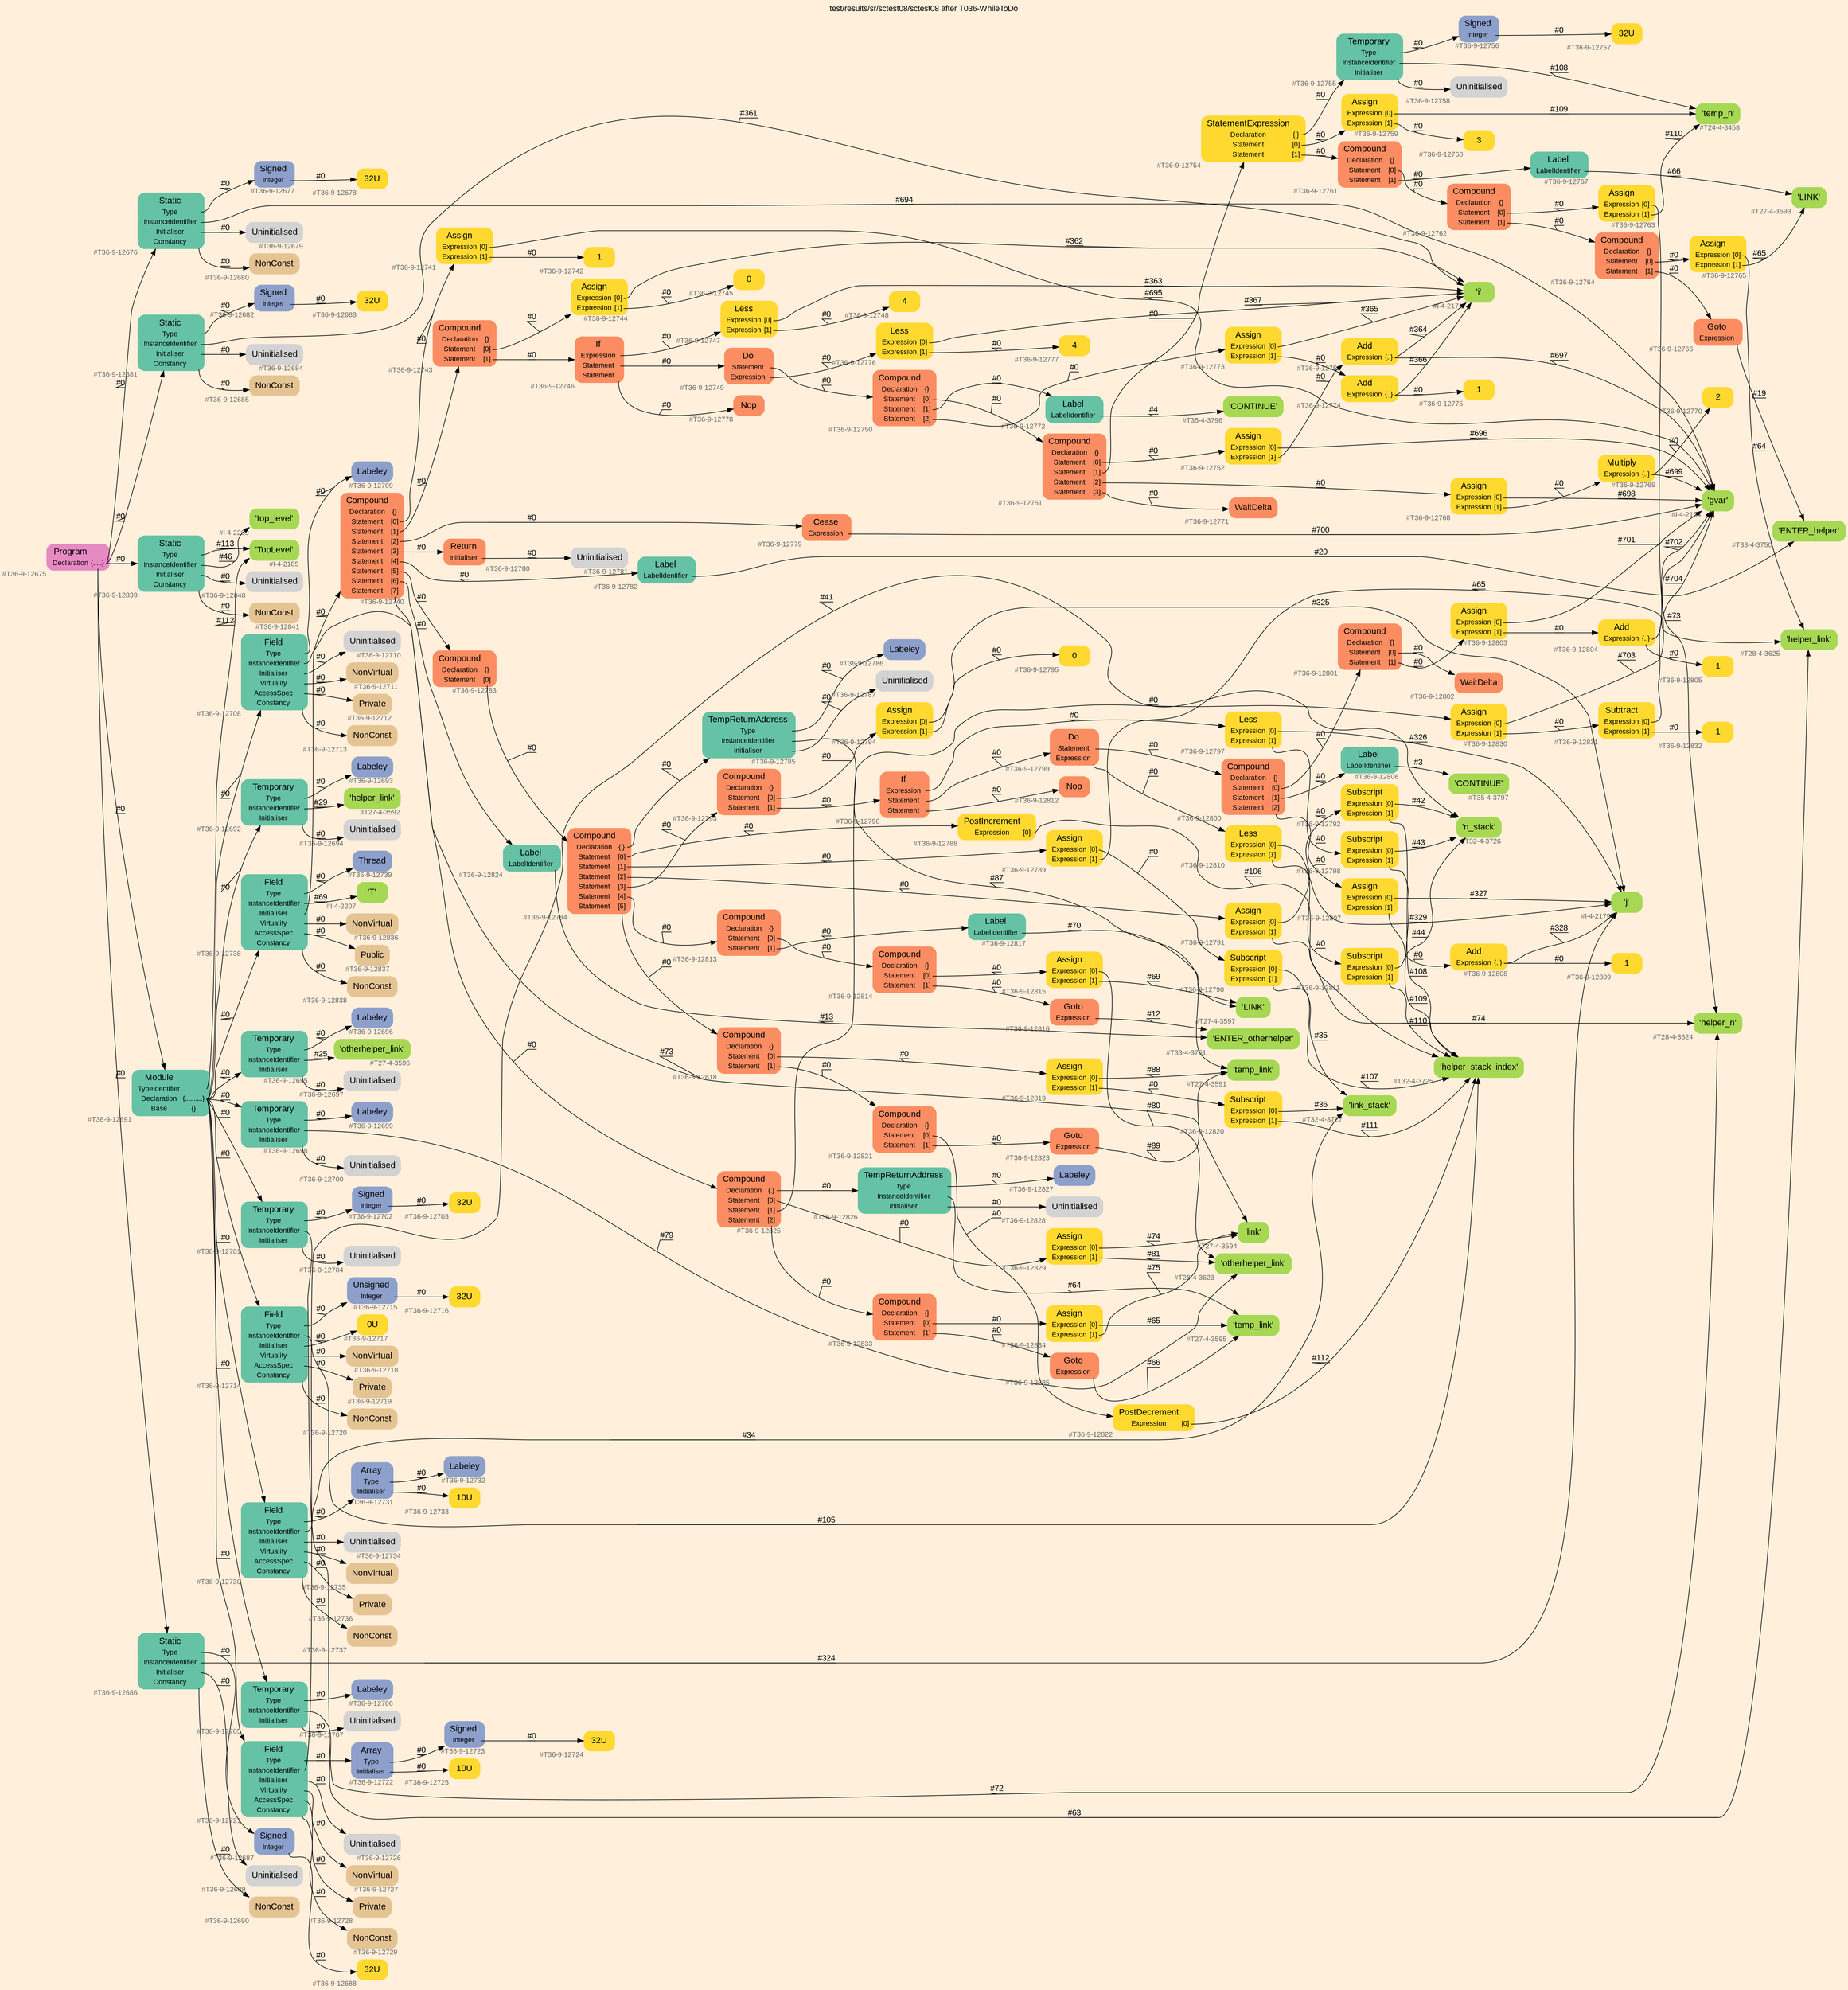 digraph "test/results/sr/sctest08/sctest08 after T036-WhileToDo" {
label = "test/results/sr/sctest08/sctest08 after T036-WhileToDo"
labelloc = t
graph [
    rankdir = "LR"
    ranksep = 0.3
    bgcolor = antiquewhite1
    color = black
    fontcolor = black
    fontname = "Arial"
];
node [
    fontname = "Arial"
];
edge [
    fontname = "Arial"
];

// -------------------- node figure --------------------
// -------- block #T36-9-12675 ----------
"#T36-9-12675" [
    fillcolor = "/set28/4"
    xlabel = "#T36-9-12675"
    fontsize = "12"
    fontcolor = grey40
    shape = "plaintext"
    label = <<TABLE BORDER="0" CELLBORDER="0" CELLSPACING="0">
     <TR><TD><FONT COLOR="black" POINT-SIZE="15">Program</FONT></TD></TR>
     <TR><TD><FONT COLOR="black" POINT-SIZE="12">Declaration</FONT></TD><TD PORT="port0"><FONT COLOR="black" POINT-SIZE="12">{.....}</FONT></TD></TR>
    </TABLE>>
    style = "rounded,filled"
];

// -------- block #T36-9-12676 ----------
"#T36-9-12676" [
    fillcolor = "/set28/1"
    xlabel = "#T36-9-12676"
    fontsize = "12"
    fontcolor = grey40
    shape = "plaintext"
    label = <<TABLE BORDER="0" CELLBORDER="0" CELLSPACING="0">
     <TR><TD><FONT COLOR="black" POINT-SIZE="15">Static</FONT></TD></TR>
     <TR><TD><FONT COLOR="black" POINT-SIZE="12">Type</FONT></TD><TD PORT="port0"></TD></TR>
     <TR><TD><FONT COLOR="black" POINT-SIZE="12">InstanceIdentifier</FONT></TD><TD PORT="port1"></TD></TR>
     <TR><TD><FONT COLOR="black" POINT-SIZE="12">Initialiser</FONT></TD><TD PORT="port2"></TD></TR>
     <TR><TD><FONT COLOR="black" POINT-SIZE="12">Constancy</FONT></TD><TD PORT="port3"></TD></TR>
    </TABLE>>
    style = "rounded,filled"
];

// -------- block #T36-9-12677 ----------
"#T36-9-12677" [
    fillcolor = "/set28/3"
    xlabel = "#T36-9-12677"
    fontsize = "12"
    fontcolor = grey40
    shape = "plaintext"
    label = <<TABLE BORDER="0" CELLBORDER="0" CELLSPACING="0">
     <TR><TD><FONT COLOR="black" POINT-SIZE="15">Signed</FONT></TD></TR>
     <TR><TD><FONT COLOR="black" POINT-SIZE="12">Integer</FONT></TD><TD PORT="port0"></TD></TR>
    </TABLE>>
    style = "rounded,filled"
];

// -------- block #T36-9-12678 ----------
"#T36-9-12678" [
    fillcolor = "/set28/6"
    xlabel = "#T36-9-12678"
    fontsize = "12"
    fontcolor = grey40
    shape = "plaintext"
    label = <<TABLE BORDER="0" CELLBORDER="0" CELLSPACING="0">
     <TR><TD><FONT COLOR="black" POINT-SIZE="15">32U</FONT></TD></TR>
    </TABLE>>
    style = "rounded,filled"
];

// -------- block #I-4-2164 ----------
"#I-4-2164" [
    fillcolor = "/set28/5"
    xlabel = "#I-4-2164"
    fontsize = "12"
    fontcolor = grey40
    shape = "plaintext"
    label = <<TABLE BORDER="0" CELLBORDER="0" CELLSPACING="0">
     <TR><TD><FONT COLOR="black" POINT-SIZE="15">'gvar'</FONT></TD></TR>
    </TABLE>>
    style = "rounded,filled"
];

// -------- block #T36-9-12679 ----------
"#T36-9-12679" [
    xlabel = "#T36-9-12679"
    fontsize = "12"
    fontcolor = grey40
    shape = "plaintext"
    label = <<TABLE BORDER="0" CELLBORDER="0" CELLSPACING="0">
     <TR><TD><FONT COLOR="black" POINT-SIZE="15">Uninitialised</FONT></TD></TR>
    </TABLE>>
    style = "rounded,filled"
];

// -------- block #T36-9-12680 ----------
"#T36-9-12680" [
    fillcolor = "/set28/7"
    xlabel = "#T36-9-12680"
    fontsize = "12"
    fontcolor = grey40
    shape = "plaintext"
    label = <<TABLE BORDER="0" CELLBORDER="0" CELLSPACING="0">
     <TR><TD><FONT COLOR="black" POINT-SIZE="15">NonConst</FONT></TD></TR>
    </TABLE>>
    style = "rounded,filled"
];

// -------- block #T36-9-12681 ----------
"#T36-9-12681" [
    fillcolor = "/set28/1"
    xlabel = "#T36-9-12681"
    fontsize = "12"
    fontcolor = grey40
    shape = "plaintext"
    label = <<TABLE BORDER="0" CELLBORDER="0" CELLSPACING="0">
     <TR><TD><FONT COLOR="black" POINT-SIZE="15">Static</FONT></TD></TR>
     <TR><TD><FONT COLOR="black" POINT-SIZE="12">Type</FONT></TD><TD PORT="port0"></TD></TR>
     <TR><TD><FONT COLOR="black" POINT-SIZE="12">InstanceIdentifier</FONT></TD><TD PORT="port1"></TD></TR>
     <TR><TD><FONT COLOR="black" POINT-SIZE="12">Initialiser</FONT></TD><TD PORT="port2"></TD></TR>
     <TR><TD><FONT COLOR="black" POINT-SIZE="12">Constancy</FONT></TD><TD PORT="port3"></TD></TR>
    </TABLE>>
    style = "rounded,filled"
];

// -------- block #T36-9-12682 ----------
"#T36-9-12682" [
    fillcolor = "/set28/3"
    xlabel = "#T36-9-12682"
    fontsize = "12"
    fontcolor = grey40
    shape = "plaintext"
    label = <<TABLE BORDER="0" CELLBORDER="0" CELLSPACING="0">
     <TR><TD><FONT COLOR="black" POINT-SIZE="15">Signed</FONT></TD></TR>
     <TR><TD><FONT COLOR="black" POINT-SIZE="12">Integer</FONT></TD><TD PORT="port0"></TD></TR>
    </TABLE>>
    style = "rounded,filled"
];

// -------- block #T36-9-12683 ----------
"#T36-9-12683" [
    fillcolor = "/set28/6"
    xlabel = "#T36-9-12683"
    fontsize = "12"
    fontcolor = grey40
    shape = "plaintext"
    label = <<TABLE BORDER="0" CELLBORDER="0" CELLSPACING="0">
     <TR><TD><FONT COLOR="black" POINT-SIZE="15">32U</FONT></TD></TR>
    </TABLE>>
    style = "rounded,filled"
];

// -------- block #I-4-2171 ----------
"#I-4-2171" [
    fillcolor = "/set28/5"
    xlabel = "#I-4-2171"
    fontsize = "12"
    fontcolor = grey40
    shape = "plaintext"
    label = <<TABLE BORDER="0" CELLBORDER="0" CELLSPACING="0">
     <TR><TD><FONT COLOR="black" POINT-SIZE="15">'i'</FONT></TD></TR>
    </TABLE>>
    style = "rounded,filled"
];

// -------- block #T36-9-12684 ----------
"#T36-9-12684" [
    xlabel = "#T36-9-12684"
    fontsize = "12"
    fontcolor = grey40
    shape = "plaintext"
    label = <<TABLE BORDER="0" CELLBORDER="0" CELLSPACING="0">
     <TR><TD><FONT COLOR="black" POINT-SIZE="15">Uninitialised</FONT></TD></TR>
    </TABLE>>
    style = "rounded,filled"
];

// -------- block #T36-9-12685 ----------
"#T36-9-12685" [
    fillcolor = "/set28/7"
    xlabel = "#T36-9-12685"
    fontsize = "12"
    fontcolor = grey40
    shape = "plaintext"
    label = <<TABLE BORDER="0" CELLBORDER="0" CELLSPACING="0">
     <TR><TD><FONT COLOR="black" POINT-SIZE="15">NonConst</FONT></TD></TR>
    </TABLE>>
    style = "rounded,filled"
];

// -------- block #T36-9-12686 ----------
"#T36-9-12686" [
    fillcolor = "/set28/1"
    xlabel = "#T36-9-12686"
    fontsize = "12"
    fontcolor = grey40
    shape = "plaintext"
    label = <<TABLE BORDER="0" CELLBORDER="0" CELLSPACING="0">
     <TR><TD><FONT COLOR="black" POINT-SIZE="15">Static</FONT></TD></TR>
     <TR><TD><FONT COLOR="black" POINT-SIZE="12">Type</FONT></TD><TD PORT="port0"></TD></TR>
     <TR><TD><FONT COLOR="black" POINT-SIZE="12">InstanceIdentifier</FONT></TD><TD PORT="port1"></TD></TR>
     <TR><TD><FONT COLOR="black" POINT-SIZE="12">Initialiser</FONT></TD><TD PORT="port2"></TD></TR>
     <TR><TD><FONT COLOR="black" POINT-SIZE="12">Constancy</FONT></TD><TD PORT="port3"></TD></TR>
    </TABLE>>
    style = "rounded,filled"
];

// -------- block #T36-9-12687 ----------
"#T36-9-12687" [
    fillcolor = "/set28/3"
    xlabel = "#T36-9-12687"
    fontsize = "12"
    fontcolor = grey40
    shape = "plaintext"
    label = <<TABLE BORDER="0" CELLBORDER="0" CELLSPACING="0">
     <TR><TD><FONT COLOR="black" POINT-SIZE="15">Signed</FONT></TD></TR>
     <TR><TD><FONT COLOR="black" POINT-SIZE="12">Integer</FONT></TD><TD PORT="port0"></TD></TR>
    </TABLE>>
    style = "rounded,filled"
];

// -------- block #T36-9-12688 ----------
"#T36-9-12688" [
    fillcolor = "/set28/6"
    xlabel = "#T36-9-12688"
    fontsize = "12"
    fontcolor = grey40
    shape = "plaintext"
    label = <<TABLE BORDER="0" CELLBORDER="0" CELLSPACING="0">
     <TR><TD><FONT COLOR="black" POINT-SIZE="15">32U</FONT></TD></TR>
    </TABLE>>
    style = "rounded,filled"
];

// -------- block #I-4-2179 ----------
"#I-4-2179" [
    fillcolor = "/set28/5"
    xlabel = "#I-4-2179"
    fontsize = "12"
    fontcolor = grey40
    shape = "plaintext"
    label = <<TABLE BORDER="0" CELLBORDER="0" CELLSPACING="0">
     <TR><TD><FONT COLOR="black" POINT-SIZE="15">'j'</FONT></TD></TR>
    </TABLE>>
    style = "rounded,filled"
];

// -------- block #T36-9-12689 ----------
"#T36-9-12689" [
    xlabel = "#T36-9-12689"
    fontsize = "12"
    fontcolor = grey40
    shape = "plaintext"
    label = <<TABLE BORDER="0" CELLBORDER="0" CELLSPACING="0">
     <TR><TD><FONT COLOR="black" POINT-SIZE="15">Uninitialised</FONT></TD></TR>
    </TABLE>>
    style = "rounded,filled"
];

// -------- block #T36-9-12690 ----------
"#T36-9-12690" [
    fillcolor = "/set28/7"
    xlabel = "#T36-9-12690"
    fontsize = "12"
    fontcolor = grey40
    shape = "plaintext"
    label = <<TABLE BORDER="0" CELLBORDER="0" CELLSPACING="0">
     <TR><TD><FONT COLOR="black" POINT-SIZE="15">NonConst</FONT></TD></TR>
    </TABLE>>
    style = "rounded,filled"
];

// -------- block #T36-9-12691 ----------
"#T36-9-12691" [
    fillcolor = "/set28/1"
    xlabel = "#T36-9-12691"
    fontsize = "12"
    fontcolor = grey40
    shape = "plaintext"
    label = <<TABLE BORDER="0" CELLBORDER="0" CELLSPACING="0">
     <TR><TD><FONT COLOR="black" POINT-SIZE="15">Module</FONT></TD></TR>
     <TR><TD><FONT COLOR="black" POINT-SIZE="12">TypeIdentifier</FONT></TD><TD PORT="port0"></TD></TR>
     <TR><TD><FONT COLOR="black" POINT-SIZE="12">Declaration</FONT></TD><TD PORT="port1"><FONT COLOR="black" POINT-SIZE="12">{..........}</FONT></TD></TR>
     <TR><TD><FONT COLOR="black" POINT-SIZE="12">Base</FONT></TD><TD PORT="port2"><FONT COLOR="black" POINT-SIZE="12">{}</FONT></TD></TR>
    </TABLE>>
    style = "rounded,filled"
];

// -------- block #I-4-2185 ----------
"#I-4-2185" [
    fillcolor = "/set28/5"
    xlabel = "#I-4-2185"
    fontsize = "12"
    fontcolor = grey40
    shape = "plaintext"
    label = <<TABLE BORDER="0" CELLBORDER="0" CELLSPACING="0">
     <TR><TD><FONT COLOR="black" POINT-SIZE="15">'TopLevel'</FONT></TD></TR>
    </TABLE>>
    style = "rounded,filled"
];

// -------- block #T36-9-12692 ----------
"#T36-9-12692" [
    fillcolor = "/set28/1"
    xlabel = "#T36-9-12692"
    fontsize = "12"
    fontcolor = grey40
    shape = "plaintext"
    label = <<TABLE BORDER="0" CELLBORDER="0" CELLSPACING="0">
     <TR><TD><FONT COLOR="black" POINT-SIZE="15">Temporary</FONT></TD></TR>
     <TR><TD><FONT COLOR="black" POINT-SIZE="12">Type</FONT></TD><TD PORT="port0"></TD></TR>
     <TR><TD><FONT COLOR="black" POINT-SIZE="12">InstanceIdentifier</FONT></TD><TD PORT="port1"></TD></TR>
     <TR><TD><FONT COLOR="black" POINT-SIZE="12">Initialiser</FONT></TD><TD PORT="port2"></TD></TR>
    </TABLE>>
    style = "rounded,filled"
];

// -------- block #T36-9-12693 ----------
"#T36-9-12693" [
    fillcolor = "/set28/3"
    xlabel = "#T36-9-12693"
    fontsize = "12"
    fontcolor = grey40
    shape = "plaintext"
    label = <<TABLE BORDER="0" CELLBORDER="0" CELLSPACING="0">
     <TR><TD><FONT COLOR="black" POINT-SIZE="15">Labeley</FONT></TD></TR>
    </TABLE>>
    style = "rounded,filled"
];

// -------- block #T27-4-3592 ----------
"#T27-4-3592" [
    fillcolor = "/set28/5"
    xlabel = "#T27-4-3592"
    fontsize = "12"
    fontcolor = grey40
    shape = "plaintext"
    label = <<TABLE BORDER="0" CELLBORDER="0" CELLSPACING="0">
     <TR><TD><FONT COLOR="black" POINT-SIZE="15">'helper_link'</FONT></TD></TR>
    </TABLE>>
    style = "rounded,filled"
];

// -------- block #T36-9-12694 ----------
"#T36-9-12694" [
    xlabel = "#T36-9-12694"
    fontsize = "12"
    fontcolor = grey40
    shape = "plaintext"
    label = <<TABLE BORDER="0" CELLBORDER="0" CELLSPACING="0">
     <TR><TD><FONT COLOR="black" POINT-SIZE="15">Uninitialised</FONT></TD></TR>
    </TABLE>>
    style = "rounded,filled"
];

// -------- block #T36-9-12695 ----------
"#T36-9-12695" [
    fillcolor = "/set28/1"
    xlabel = "#T36-9-12695"
    fontsize = "12"
    fontcolor = grey40
    shape = "plaintext"
    label = <<TABLE BORDER="0" CELLBORDER="0" CELLSPACING="0">
     <TR><TD><FONT COLOR="black" POINT-SIZE="15">Temporary</FONT></TD></TR>
     <TR><TD><FONT COLOR="black" POINT-SIZE="12">Type</FONT></TD><TD PORT="port0"></TD></TR>
     <TR><TD><FONT COLOR="black" POINT-SIZE="12">InstanceIdentifier</FONT></TD><TD PORT="port1"></TD></TR>
     <TR><TD><FONT COLOR="black" POINT-SIZE="12">Initialiser</FONT></TD><TD PORT="port2"></TD></TR>
    </TABLE>>
    style = "rounded,filled"
];

// -------- block #T36-9-12696 ----------
"#T36-9-12696" [
    fillcolor = "/set28/3"
    xlabel = "#T36-9-12696"
    fontsize = "12"
    fontcolor = grey40
    shape = "plaintext"
    label = <<TABLE BORDER="0" CELLBORDER="0" CELLSPACING="0">
     <TR><TD><FONT COLOR="black" POINT-SIZE="15">Labeley</FONT></TD></TR>
    </TABLE>>
    style = "rounded,filled"
];

// -------- block #T27-4-3596 ----------
"#T27-4-3596" [
    fillcolor = "/set28/5"
    xlabel = "#T27-4-3596"
    fontsize = "12"
    fontcolor = grey40
    shape = "plaintext"
    label = <<TABLE BORDER="0" CELLBORDER="0" CELLSPACING="0">
     <TR><TD><FONT COLOR="black" POINT-SIZE="15">'otherhelper_link'</FONT></TD></TR>
    </TABLE>>
    style = "rounded,filled"
];

// -------- block #T36-9-12697 ----------
"#T36-9-12697" [
    xlabel = "#T36-9-12697"
    fontsize = "12"
    fontcolor = grey40
    shape = "plaintext"
    label = <<TABLE BORDER="0" CELLBORDER="0" CELLSPACING="0">
     <TR><TD><FONT COLOR="black" POINT-SIZE="15">Uninitialised</FONT></TD></TR>
    </TABLE>>
    style = "rounded,filled"
];

// -------- block #T36-9-12698 ----------
"#T36-9-12698" [
    fillcolor = "/set28/1"
    xlabel = "#T36-9-12698"
    fontsize = "12"
    fontcolor = grey40
    shape = "plaintext"
    label = <<TABLE BORDER="0" CELLBORDER="0" CELLSPACING="0">
     <TR><TD><FONT COLOR="black" POINT-SIZE="15">Temporary</FONT></TD></TR>
     <TR><TD><FONT COLOR="black" POINT-SIZE="12">Type</FONT></TD><TD PORT="port0"></TD></TR>
     <TR><TD><FONT COLOR="black" POINT-SIZE="12">InstanceIdentifier</FONT></TD><TD PORT="port1"></TD></TR>
     <TR><TD><FONT COLOR="black" POINT-SIZE="12">Initialiser</FONT></TD><TD PORT="port2"></TD></TR>
    </TABLE>>
    style = "rounded,filled"
];

// -------- block #T36-9-12699 ----------
"#T36-9-12699" [
    fillcolor = "/set28/3"
    xlabel = "#T36-9-12699"
    fontsize = "12"
    fontcolor = grey40
    shape = "plaintext"
    label = <<TABLE BORDER="0" CELLBORDER="0" CELLSPACING="0">
     <TR><TD><FONT COLOR="black" POINT-SIZE="15">Labeley</FONT></TD></TR>
    </TABLE>>
    style = "rounded,filled"
];

// -------- block #T28-4-3623 ----------
"#T28-4-3623" [
    fillcolor = "/set28/5"
    xlabel = "#T28-4-3623"
    fontsize = "12"
    fontcolor = grey40
    shape = "plaintext"
    label = <<TABLE BORDER="0" CELLBORDER="0" CELLSPACING="0">
     <TR><TD><FONT COLOR="black" POINT-SIZE="15">'otherhelper_link'</FONT></TD></TR>
    </TABLE>>
    style = "rounded,filled"
];

// -------- block #T36-9-12700 ----------
"#T36-9-12700" [
    xlabel = "#T36-9-12700"
    fontsize = "12"
    fontcolor = grey40
    shape = "plaintext"
    label = <<TABLE BORDER="0" CELLBORDER="0" CELLSPACING="0">
     <TR><TD><FONT COLOR="black" POINT-SIZE="15">Uninitialised</FONT></TD></TR>
    </TABLE>>
    style = "rounded,filled"
];

// -------- block #T36-9-12701 ----------
"#T36-9-12701" [
    fillcolor = "/set28/1"
    xlabel = "#T36-9-12701"
    fontsize = "12"
    fontcolor = grey40
    shape = "plaintext"
    label = <<TABLE BORDER="0" CELLBORDER="0" CELLSPACING="0">
     <TR><TD><FONT COLOR="black" POINT-SIZE="15">Temporary</FONT></TD></TR>
     <TR><TD><FONT COLOR="black" POINT-SIZE="12">Type</FONT></TD><TD PORT="port0"></TD></TR>
     <TR><TD><FONT COLOR="black" POINT-SIZE="12">InstanceIdentifier</FONT></TD><TD PORT="port1"></TD></TR>
     <TR><TD><FONT COLOR="black" POINT-SIZE="12">Initialiser</FONT></TD><TD PORT="port2"></TD></TR>
    </TABLE>>
    style = "rounded,filled"
];

// -------- block #T36-9-12702 ----------
"#T36-9-12702" [
    fillcolor = "/set28/3"
    xlabel = "#T36-9-12702"
    fontsize = "12"
    fontcolor = grey40
    shape = "plaintext"
    label = <<TABLE BORDER="0" CELLBORDER="0" CELLSPACING="0">
     <TR><TD><FONT COLOR="black" POINT-SIZE="15">Signed</FONT></TD></TR>
     <TR><TD><FONT COLOR="black" POINT-SIZE="12">Integer</FONT></TD><TD PORT="port0"></TD></TR>
    </TABLE>>
    style = "rounded,filled"
];

// -------- block #T36-9-12703 ----------
"#T36-9-12703" [
    fillcolor = "/set28/6"
    xlabel = "#T36-9-12703"
    fontsize = "12"
    fontcolor = grey40
    shape = "plaintext"
    label = <<TABLE BORDER="0" CELLBORDER="0" CELLSPACING="0">
     <TR><TD><FONT COLOR="black" POINT-SIZE="15">32U</FONT></TD></TR>
    </TABLE>>
    style = "rounded,filled"
];

// -------- block #T28-4-3624 ----------
"#T28-4-3624" [
    fillcolor = "/set28/5"
    xlabel = "#T28-4-3624"
    fontsize = "12"
    fontcolor = grey40
    shape = "plaintext"
    label = <<TABLE BORDER="0" CELLBORDER="0" CELLSPACING="0">
     <TR><TD><FONT COLOR="black" POINT-SIZE="15">'helper_n'</FONT></TD></TR>
    </TABLE>>
    style = "rounded,filled"
];

// -------- block #T36-9-12704 ----------
"#T36-9-12704" [
    xlabel = "#T36-9-12704"
    fontsize = "12"
    fontcolor = grey40
    shape = "plaintext"
    label = <<TABLE BORDER="0" CELLBORDER="0" CELLSPACING="0">
     <TR><TD><FONT COLOR="black" POINT-SIZE="15">Uninitialised</FONT></TD></TR>
    </TABLE>>
    style = "rounded,filled"
];

// -------- block #T36-9-12705 ----------
"#T36-9-12705" [
    fillcolor = "/set28/1"
    xlabel = "#T36-9-12705"
    fontsize = "12"
    fontcolor = grey40
    shape = "plaintext"
    label = <<TABLE BORDER="0" CELLBORDER="0" CELLSPACING="0">
     <TR><TD><FONT COLOR="black" POINT-SIZE="15">Temporary</FONT></TD></TR>
     <TR><TD><FONT COLOR="black" POINT-SIZE="12">Type</FONT></TD><TD PORT="port0"></TD></TR>
     <TR><TD><FONT COLOR="black" POINT-SIZE="12">InstanceIdentifier</FONT></TD><TD PORT="port1"></TD></TR>
     <TR><TD><FONT COLOR="black" POINT-SIZE="12">Initialiser</FONT></TD><TD PORT="port2"></TD></TR>
    </TABLE>>
    style = "rounded,filled"
];

// -------- block #T36-9-12706 ----------
"#T36-9-12706" [
    fillcolor = "/set28/3"
    xlabel = "#T36-9-12706"
    fontsize = "12"
    fontcolor = grey40
    shape = "plaintext"
    label = <<TABLE BORDER="0" CELLBORDER="0" CELLSPACING="0">
     <TR><TD><FONT COLOR="black" POINT-SIZE="15">Labeley</FONT></TD></TR>
    </TABLE>>
    style = "rounded,filled"
];

// -------- block #T28-4-3625 ----------
"#T28-4-3625" [
    fillcolor = "/set28/5"
    xlabel = "#T28-4-3625"
    fontsize = "12"
    fontcolor = grey40
    shape = "plaintext"
    label = <<TABLE BORDER="0" CELLBORDER="0" CELLSPACING="0">
     <TR><TD><FONT COLOR="black" POINT-SIZE="15">'helper_link'</FONT></TD></TR>
    </TABLE>>
    style = "rounded,filled"
];

// -------- block #T36-9-12707 ----------
"#T36-9-12707" [
    xlabel = "#T36-9-12707"
    fontsize = "12"
    fontcolor = grey40
    shape = "plaintext"
    label = <<TABLE BORDER="0" CELLBORDER="0" CELLSPACING="0">
     <TR><TD><FONT COLOR="black" POINT-SIZE="15">Uninitialised</FONT></TD></TR>
    </TABLE>>
    style = "rounded,filled"
];

// -------- block #T36-9-12708 ----------
"#T36-9-12708" [
    fillcolor = "/set28/1"
    xlabel = "#T36-9-12708"
    fontsize = "12"
    fontcolor = grey40
    shape = "plaintext"
    label = <<TABLE BORDER="0" CELLBORDER="0" CELLSPACING="0">
     <TR><TD><FONT COLOR="black" POINT-SIZE="15">Field</FONT></TD></TR>
     <TR><TD><FONT COLOR="black" POINT-SIZE="12">Type</FONT></TD><TD PORT="port0"></TD></TR>
     <TR><TD><FONT COLOR="black" POINT-SIZE="12">InstanceIdentifier</FONT></TD><TD PORT="port1"></TD></TR>
     <TR><TD><FONT COLOR="black" POINT-SIZE="12">Initialiser</FONT></TD><TD PORT="port2"></TD></TR>
     <TR><TD><FONT COLOR="black" POINT-SIZE="12">Virtuality</FONT></TD><TD PORT="port3"></TD></TR>
     <TR><TD><FONT COLOR="black" POINT-SIZE="12">AccessSpec</FONT></TD><TD PORT="port4"></TD></TR>
     <TR><TD><FONT COLOR="black" POINT-SIZE="12">Constancy</FONT></TD><TD PORT="port5"></TD></TR>
    </TABLE>>
    style = "rounded,filled"
];

// -------- block #T36-9-12709 ----------
"#T36-9-12709" [
    fillcolor = "/set28/3"
    xlabel = "#T36-9-12709"
    fontsize = "12"
    fontcolor = grey40
    shape = "plaintext"
    label = <<TABLE BORDER="0" CELLBORDER="0" CELLSPACING="0">
     <TR><TD><FONT COLOR="black" POINT-SIZE="15">Labeley</FONT></TD></TR>
    </TABLE>>
    style = "rounded,filled"
];

// -------- block #T27-4-3594 ----------
"#T27-4-3594" [
    fillcolor = "/set28/5"
    xlabel = "#T27-4-3594"
    fontsize = "12"
    fontcolor = grey40
    shape = "plaintext"
    label = <<TABLE BORDER="0" CELLBORDER="0" CELLSPACING="0">
     <TR><TD><FONT COLOR="black" POINT-SIZE="15">'link'</FONT></TD></TR>
    </TABLE>>
    style = "rounded,filled"
];

// -------- block #T36-9-12710 ----------
"#T36-9-12710" [
    xlabel = "#T36-9-12710"
    fontsize = "12"
    fontcolor = grey40
    shape = "plaintext"
    label = <<TABLE BORDER="0" CELLBORDER="0" CELLSPACING="0">
     <TR><TD><FONT COLOR="black" POINT-SIZE="15">Uninitialised</FONT></TD></TR>
    </TABLE>>
    style = "rounded,filled"
];

// -------- block #T36-9-12711 ----------
"#T36-9-12711" [
    fillcolor = "/set28/7"
    xlabel = "#T36-9-12711"
    fontsize = "12"
    fontcolor = grey40
    shape = "plaintext"
    label = <<TABLE BORDER="0" CELLBORDER="0" CELLSPACING="0">
     <TR><TD><FONT COLOR="black" POINT-SIZE="15">NonVirtual</FONT></TD></TR>
    </TABLE>>
    style = "rounded,filled"
];

// -------- block #T36-9-12712 ----------
"#T36-9-12712" [
    fillcolor = "/set28/7"
    xlabel = "#T36-9-12712"
    fontsize = "12"
    fontcolor = grey40
    shape = "plaintext"
    label = <<TABLE BORDER="0" CELLBORDER="0" CELLSPACING="0">
     <TR><TD><FONT COLOR="black" POINT-SIZE="15">Private</FONT></TD></TR>
    </TABLE>>
    style = "rounded,filled"
];

// -------- block #T36-9-12713 ----------
"#T36-9-12713" [
    fillcolor = "/set28/7"
    xlabel = "#T36-9-12713"
    fontsize = "12"
    fontcolor = grey40
    shape = "plaintext"
    label = <<TABLE BORDER="0" CELLBORDER="0" CELLSPACING="0">
     <TR><TD><FONT COLOR="black" POINT-SIZE="15">NonConst</FONT></TD></TR>
    </TABLE>>
    style = "rounded,filled"
];

// -------- block #T36-9-12714 ----------
"#T36-9-12714" [
    fillcolor = "/set28/1"
    xlabel = "#T36-9-12714"
    fontsize = "12"
    fontcolor = grey40
    shape = "plaintext"
    label = <<TABLE BORDER="0" CELLBORDER="0" CELLSPACING="0">
     <TR><TD><FONT COLOR="black" POINT-SIZE="15">Field</FONT></TD></TR>
     <TR><TD><FONT COLOR="black" POINT-SIZE="12">Type</FONT></TD><TD PORT="port0"></TD></TR>
     <TR><TD><FONT COLOR="black" POINT-SIZE="12">InstanceIdentifier</FONT></TD><TD PORT="port1"></TD></TR>
     <TR><TD><FONT COLOR="black" POINT-SIZE="12">Initialiser</FONT></TD><TD PORT="port2"></TD></TR>
     <TR><TD><FONT COLOR="black" POINT-SIZE="12">Virtuality</FONT></TD><TD PORT="port3"></TD></TR>
     <TR><TD><FONT COLOR="black" POINT-SIZE="12">AccessSpec</FONT></TD><TD PORT="port4"></TD></TR>
     <TR><TD><FONT COLOR="black" POINT-SIZE="12">Constancy</FONT></TD><TD PORT="port5"></TD></TR>
    </TABLE>>
    style = "rounded,filled"
];

// -------- block #T36-9-12715 ----------
"#T36-9-12715" [
    fillcolor = "/set28/3"
    xlabel = "#T36-9-12715"
    fontsize = "12"
    fontcolor = grey40
    shape = "plaintext"
    label = <<TABLE BORDER="0" CELLBORDER="0" CELLSPACING="0">
     <TR><TD><FONT COLOR="black" POINT-SIZE="15">Unsigned</FONT></TD></TR>
     <TR><TD><FONT COLOR="black" POINT-SIZE="12">Integer</FONT></TD><TD PORT="port0"></TD></TR>
    </TABLE>>
    style = "rounded,filled"
];

// -------- block #T36-9-12716 ----------
"#T36-9-12716" [
    fillcolor = "/set28/6"
    xlabel = "#T36-9-12716"
    fontsize = "12"
    fontcolor = grey40
    shape = "plaintext"
    label = <<TABLE BORDER="0" CELLBORDER="0" CELLSPACING="0">
     <TR><TD><FONT COLOR="black" POINT-SIZE="15">32U</FONT></TD></TR>
    </TABLE>>
    style = "rounded,filled"
];

// -------- block #T32-4-3725 ----------
"#T32-4-3725" [
    fillcolor = "/set28/5"
    xlabel = "#T32-4-3725"
    fontsize = "12"
    fontcolor = grey40
    shape = "plaintext"
    label = <<TABLE BORDER="0" CELLBORDER="0" CELLSPACING="0">
     <TR><TD><FONT COLOR="black" POINT-SIZE="15">'helper_stack_index'</FONT></TD></TR>
    </TABLE>>
    style = "rounded,filled"
];

// -------- block #T36-9-12717 ----------
"#T36-9-12717" [
    fillcolor = "/set28/6"
    xlabel = "#T36-9-12717"
    fontsize = "12"
    fontcolor = grey40
    shape = "plaintext"
    label = <<TABLE BORDER="0" CELLBORDER="0" CELLSPACING="0">
     <TR><TD><FONT COLOR="black" POINT-SIZE="15">0U</FONT></TD></TR>
    </TABLE>>
    style = "rounded,filled"
];

// -------- block #T36-9-12718 ----------
"#T36-9-12718" [
    fillcolor = "/set28/7"
    xlabel = "#T36-9-12718"
    fontsize = "12"
    fontcolor = grey40
    shape = "plaintext"
    label = <<TABLE BORDER="0" CELLBORDER="0" CELLSPACING="0">
     <TR><TD><FONT COLOR="black" POINT-SIZE="15">NonVirtual</FONT></TD></TR>
    </TABLE>>
    style = "rounded,filled"
];

// -------- block #T36-9-12719 ----------
"#T36-9-12719" [
    fillcolor = "/set28/7"
    xlabel = "#T36-9-12719"
    fontsize = "12"
    fontcolor = grey40
    shape = "plaintext"
    label = <<TABLE BORDER="0" CELLBORDER="0" CELLSPACING="0">
     <TR><TD><FONT COLOR="black" POINT-SIZE="15">Private</FONT></TD></TR>
    </TABLE>>
    style = "rounded,filled"
];

// -------- block #T36-9-12720 ----------
"#T36-9-12720" [
    fillcolor = "/set28/7"
    xlabel = "#T36-9-12720"
    fontsize = "12"
    fontcolor = grey40
    shape = "plaintext"
    label = <<TABLE BORDER="0" CELLBORDER="0" CELLSPACING="0">
     <TR><TD><FONT COLOR="black" POINT-SIZE="15">NonConst</FONT></TD></TR>
    </TABLE>>
    style = "rounded,filled"
];

// -------- block #T36-9-12721 ----------
"#T36-9-12721" [
    fillcolor = "/set28/1"
    xlabel = "#T36-9-12721"
    fontsize = "12"
    fontcolor = grey40
    shape = "plaintext"
    label = <<TABLE BORDER="0" CELLBORDER="0" CELLSPACING="0">
     <TR><TD><FONT COLOR="black" POINT-SIZE="15">Field</FONT></TD></TR>
     <TR><TD><FONT COLOR="black" POINT-SIZE="12">Type</FONT></TD><TD PORT="port0"></TD></TR>
     <TR><TD><FONT COLOR="black" POINT-SIZE="12">InstanceIdentifier</FONT></TD><TD PORT="port1"></TD></TR>
     <TR><TD><FONT COLOR="black" POINT-SIZE="12">Initialiser</FONT></TD><TD PORT="port2"></TD></TR>
     <TR><TD><FONT COLOR="black" POINT-SIZE="12">Virtuality</FONT></TD><TD PORT="port3"></TD></TR>
     <TR><TD><FONT COLOR="black" POINT-SIZE="12">AccessSpec</FONT></TD><TD PORT="port4"></TD></TR>
     <TR><TD><FONT COLOR="black" POINT-SIZE="12">Constancy</FONT></TD><TD PORT="port5"></TD></TR>
    </TABLE>>
    style = "rounded,filled"
];

// -------- block #T36-9-12722 ----------
"#T36-9-12722" [
    fillcolor = "/set28/3"
    xlabel = "#T36-9-12722"
    fontsize = "12"
    fontcolor = grey40
    shape = "plaintext"
    label = <<TABLE BORDER="0" CELLBORDER="0" CELLSPACING="0">
     <TR><TD><FONT COLOR="black" POINT-SIZE="15">Array</FONT></TD></TR>
     <TR><TD><FONT COLOR="black" POINT-SIZE="12">Type</FONT></TD><TD PORT="port0"></TD></TR>
     <TR><TD><FONT COLOR="black" POINT-SIZE="12">Initialiser</FONT></TD><TD PORT="port1"></TD></TR>
    </TABLE>>
    style = "rounded,filled"
];

// -------- block #T36-9-12723 ----------
"#T36-9-12723" [
    fillcolor = "/set28/3"
    xlabel = "#T36-9-12723"
    fontsize = "12"
    fontcolor = grey40
    shape = "plaintext"
    label = <<TABLE BORDER="0" CELLBORDER="0" CELLSPACING="0">
     <TR><TD><FONT COLOR="black" POINT-SIZE="15">Signed</FONT></TD></TR>
     <TR><TD><FONT COLOR="black" POINT-SIZE="12">Integer</FONT></TD><TD PORT="port0"></TD></TR>
    </TABLE>>
    style = "rounded,filled"
];

// -------- block #T36-9-12724 ----------
"#T36-9-12724" [
    fillcolor = "/set28/6"
    xlabel = "#T36-9-12724"
    fontsize = "12"
    fontcolor = grey40
    shape = "plaintext"
    label = <<TABLE BORDER="0" CELLBORDER="0" CELLSPACING="0">
     <TR><TD><FONT COLOR="black" POINT-SIZE="15">32U</FONT></TD></TR>
    </TABLE>>
    style = "rounded,filled"
];

// -------- block #T36-9-12725 ----------
"#T36-9-12725" [
    fillcolor = "/set28/6"
    xlabel = "#T36-9-12725"
    fontsize = "12"
    fontcolor = grey40
    shape = "plaintext"
    label = <<TABLE BORDER="0" CELLBORDER="0" CELLSPACING="0">
     <TR><TD><FONT COLOR="black" POINT-SIZE="15">10U</FONT></TD></TR>
    </TABLE>>
    style = "rounded,filled"
];

// -------- block #T32-4-3726 ----------
"#T32-4-3726" [
    fillcolor = "/set28/5"
    xlabel = "#T32-4-3726"
    fontsize = "12"
    fontcolor = grey40
    shape = "plaintext"
    label = <<TABLE BORDER="0" CELLBORDER="0" CELLSPACING="0">
     <TR><TD><FONT COLOR="black" POINT-SIZE="15">'n_stack'</FONT></TD></TR>
    </TABLE>>
    style = "rounded,filled"
];

// -------- block #T36-9-12726 ----------
"#T36-9-12726" [
    xlabel = "#T36-9-12726"
    fontsize = "12"
    fontcolor = grey40
    shape = "plaintext"
    label = <<TABLE BORDER="0" CELLBORDER="0" CELLSPACING="0">
     <TR><TD><FONT COLOR="black" POINT-SIZE="15">Uninitialised</FONT></TD></TR>
    </TABLE>>
    style = "rounded,filled"
];

// -------- block #T36-9-12727 ----------
"#T36-9-12727" [
    fillcolor = "/set28/7"
    xlabel = "#T36-9-12727"
    fontsize = "12"
    fontcolor = grey40
    shape = "plaintext"
    label = <<TABLE BORDER="0" CELLBORDER="0" CELLSPACING="0">
     <TR><TD><FONT COLOR="black" POINT-SIZE="15">NonVirtual</FONT></TD></TR>
    </TABLE>>
    style = "rounded,filled"
];

// -------- block #T36-9-12728 ----------
"#T36-9-12728" [
    fillcolor = "/set28/7"
    xlabel = "#T36-9-12728"
    fontsize = "12"
    fontcolor = grey40
    shape = "plaintext"
    label = <<TABLE BORDER="0" CELLBORDER="0" CELLSPACING="0">
     <TR><TD><FONT COLOR="black" POINT-SIZE="15">Private</FONT></TD></TR>
    </TABLE>>
    style = "rounded,filled"
];

// -------- block #T36-9-12729 ----------
"#T36-9-12729" [
    fillcolor = "/set28/7"
    xlabel = "#T36-9-12729"
    fontsize = "12"
    fontcolor = grey40
    shape = "plaintext"
    label = <<TABLE BORDER="0" CELLBORDER="0" CELLSPACING="0">
     <TR><TD><FONT COLOR="black" POINT-SIZE="15">NonConst</FONT></TD></TR>
    </TABLE>>
    style = "rounded,filled"
];

// -------- block #T36-9-12730 ----------
"#T36-9-12730" [
    fillcolor = "/set28/1"
    xlabel = "#T36-9-12730"
    fontsize = "12"
    fontcolor = grey40
    shape = "plaintext"
    label = <<TABLE BORDER="0" CELLBORDER="0" CELLSPACING="0">
     <TR><TD><FONT COLOR="black" POINT-SIZE="15">Field</FONT></TD></TR>
     <TR><TD><FONT COLOR="black" POINT-SIZE="12">Type</FONT></TD><TD PORT="port0"></TD></TR>
     <TR><TD><FONT COLOR="black" POINT-SIZE="12">InstanceIdentifier</FONT></TD><TD PORT="port1"></TD></TR>
     <TR><TD><FONT COLOR="black" POINT-SIZE="12">Initialiser</FONT></TD><TD PORT="port2"></TD></TR>
     <TR><TD><FONT COLOR="black" POINT-SIZE="12">Virtuality</FONT></TD><TD PORT="port3"></TD></TR>
     <TR><TD><FONT COLOR="black" POINT-SIZE="12">AccessSpec</FONT></TD><TD PORT="port4"></TD></TR>
     <TR><TD><FONT COLOR="black" POINT-SIZE="12">Constancy</FONT></TD><TD PORT="port5"></TD></TR>
    </TABLE>>
    style = "rounded,filled"
];

// -------- block #T36-9-12731 ----------
"#T36-9-12731" [
    fillcolor = "/set28/3"
    xlabel = "#T36-9-12731"
    fontsize = "12"
    fontcolor = grey40
    shape = "plaintext"
    label = <<TABLE BORDER="0" CELLBORDER="0" CELLSPACING="0">
     <TR><TD><FONT COLOR="black" POINT-SIZE="15">Array</FONT></TD></TR>
     <TR><TD><FONT COLOR="black" POINT-SIZE="12">Type</FONT></TD><TD PORT="port0"></TD></TR>
     <TR><TD><FONT COLOR="black" POINT-SIZE="12">Initialiser</FONT></TD><TD PORT="port1"></TD></TR>
    </TABLE>>
    style = "rounded,filled"
];

// -------- block #T36-9-12732 ----------
"#T36-9-12732" [
    fillcolor = "/set28/3"
    xlabel = "#T36-9-12732"
    fontsize = "12"
    fontcolor = grey40
    shape = "plaintext"
    label = <<TABLE BORDER="0" CELLBORDER="0" CELLSPACING="0">
     <TR><TD><FONT COLOR="black" POINT-SIZE="15">Labeley</FONT></TD></TR>
    </TABLE>>
    style = "rounded,filled"
];

// -------- block #T36-9-12733 ----------
"#T36-9-12733" [
    fillcolor = "/set28/6"
    xlabel = "#T36-9-12733"
    fontsize = "12"
    fontcolor = grey40
    shape = "plaintext"
    label = <<TABLE BORDER="0" CELLBORDER="0" CELLSPACING="0">
     <TR><TD><FONT COLOR="black" POINT-SIZE="15">10U</FONT></TD></TR>
    </TABLE>>
    style = "rounded,filled"
];

// -------- block #T32-4-3727 ----------
"#T32-4-3727" [
    fillcolor = "/set28/5"
    xlabel = "#T32-4-3727"
    fontsize = "12"
    fontcolor = grey40
    shape = "plaintext"
    label = <<TABLE BORDER="0" CELLBORDER="0" CELLSPACING="0">
     <TR><TD><FONT COLOR="black" POINT-SIZE="15">'link_stack'</FONT></TD></TR>
    </TABLE>>
    style = "rounded,filled"
];

// -------- block #T36-9-12734 ----------
"#T36-9-12734" [
    xlabel = "#T36-9-12734"
    fontsize = "12"
    fontcolor = grey40
    shape = "plaintext"
    label = <<TABLE BORDER="0" CELLBORDER="0" CELLSPACING="0">
     <TR><TD><FONT COLOR="black" POINT-SIZE="15">Uninitialised</FONT></TD></TR>
    </TABLE>>
    style = "rounded,filled"
];

// -------- block #T36-9-12735 ----------
"#T36-9-12735" [
    fillcolor = "/set28/7"
    xlabel = "#T36-9-12735"
    fontsize = "12"
    fontcolor = grey40
    shape = "plaintext"
    label = <<TABLE BORDER="0" CELLBORDER="0" CELLSPACING="0">
     <TR><TD><FONT COLOR="black" POINT-SIZE="15">NonVirtual</FONT></TD></TR>
    </TABLE>>
    style = "rounded,filled"
];

// -------- block #T36-9-12736 ----------
"#T36-9-12736" [
    fillcolor = "/set28/7"
    xlabel = "#T36-9-12736"
    fontsize = "12"
    fontcolor = grey40
    shape = "plaintext"
    label = <<TABLE BORDER="0" CELLBORDER="0" CELLSPACING="0">
     <TR><TD><FONT COLOR="black" POINT-SIZE="15">Private</FONT></TD></TR>
    </TABLE>>
    style = "rounded,filled"
];

// -------- block #T36-9-12737 ----------
"#T36-9-12737" [
    fillcolor = "/set28/7"
    xlabel = "#T36-9-12737"
    fontsize = "12"
    fontcolor = grey40
    shape = "plaintext"
    label = <<TABLE BORDER="0" CELLBORDER="0" CELLSPACING="0">
     <TR><TD><FONT COLOR="black" POINT-SIZE="15">NonConst</FONT></TD></TR>
    </TABLE>>
    style = "rounded,filled"
];

// -------- block #T36-9-12738 ----------
"#T36-9-12738" [
    fillcolor = "/set28/1"
    xlabel = "#T36-9-12738"
    fontsize = "12"
    fontcolor = grey40
    shape = "plaintext"
    label = <<TABLE BORDER="0" CELLBORDER="0" CELLSPACING="0">
     <TR><TD><FONT COLOR="black" POINT-SIZE="15">Field</FONT></TD></TR>
     <TR><TD><FONT COLOR="black" POINT-SIZE="12">Type</FONT></TD><TD PORT="port0"></TD></TR>
     <TR><TD><FONT COLOR="black" POINT-SIZE="12">InstanceIdentifier</FONT></TD><TD PORT="port1"></TD></TR>
     <TR><TD><FONT COLOR="black" POINT-SIZE="12">Initialiser</FONT></TD><TD PORT="port2"></TD></TR>
     <TR><TD><FONT COLOR="black" POINT-SIZE="12">Virtuality</FONT></TD><TD PORT="port3"></TD></TR>
     <TR><TD><FONT COLOR="black" POINT-SIZE="12">AccessSpec</FONT></TD><TD PORT="port4"></TD></TR>
     <TR><TD><FONT COLOR="black" POINT-SIZE="12">Constancy</FONT></TD><TD PORT="port5"></TD></TR>
    </TABLE>>
    style = "rounded,filled"
];

// -------- block #T36-9-12739 ----------
"#T36-9-12739" [
    fillcolor = "/set28/3"
    xlabel = "#T36-9-12739"
    fontsize = "12"
    fontcolor = grey40
    shape = "plaintext"
    label = <<TABLE BORDER="0" CELLBORDER="0" CELLSPACING="0">
     <TR><TD><FONT COLOR="black" POINT-SIZE="15">Thread</FONT></TD></TR>
    </TABLE>>
    style = "rounded,filled"
];

// -------- block #I-4-2207 ----------
"#I-4-2207" [
    fillcolor = "/set28/5"
    xlabel = "#I-4-2207"
    fontsize = "12"
    fontcolor = grey40
    shape = "plaintext"
    label = <<TABLE BORDER="0" CELLBORDER="0" CELLSPACING="0">
     <TR><TD><FONT COLOR="black" POINT-SIZE="15">'T'</FONT></TD></TR>
    </TABLE>>
    style = "rounded,filled"
];

// -------- block #T36-9-12740 ----------
"#T36-9-12740" [
    fillcolor = "/set28/2"
    xlabel = "#T36-9-12740"
    fontsize = "12"
    fontcolor = grey40
    shape = "plaintext"
    label = <<TABLE BORDER="0" CELLBORDER="0" CELLSPACING="0">
     <TR><TD><FONT COLOR="black" POINT-SIZE="15">Compound</FONT></TD></TR>
     <TR><TD><FONT COLOR="black" POINT-SIZE="12">Declaration</FONT></TD><TD PORT="port0"><FONT COLOR="black" POINT-SIZE="12">{}</FONT></TD></TR>
     <TR><TD><FONT COLOR="black" POINT-SIZE="12">Statement</FONT></TD><TD PORT="port1"><FONT COLOR="black" POINT-SIZE="12">[0]</FONT></TD></TR>
     <TR><TD><FONT COLOR="black" POINT-SIZE="12">Statement</FONT></TD><TD PORT="port2"><FONT COLOR="black" POINT-SIZE="12">[1]</FONT></TD></TR>
     <TR><TD><FONT COLOR="black" POINT-SIZE="12">Statement</FONT></TD><TD PORT="port3"><FONT COLOR="black" POINT-SIZE="12">[2]</FONT></TD></TR>
     <TR><TD><FONT COLOR="black" POINT-SIZE="12">Statement</FONT></TD><TD PORT="port4"><FONT COLOR="black" POINT-SIZE="12">[3]</FONT></TD></TR>
     <TR><TD><FONT COLOR="black" POINT-SIZE="12">Statement</FONT></TD><TD PORT="port5"><FONT COLOR="black" POINT-SIZE="12">[4]</FONT></TD></TR>
     <TR><TD><FONT COLOR="black" POINT-SIZE="12">Statement</FONT></TD><TD PORT="port6"><FONT COLOR="black" POINT-SIZE="12">[5]</FONT></TD></TR>
     <TR><TD><FONT COLOR="black" POINT-SIZE="12">Statement</FONT></TD><TD PORT="port7"><FONT COLOR="black" POINT-SIZE="12">[6]</FONT></TD></TR>
     <TR><TD><FONT COLOR="black" POINT-SIZE="12">Statement</FONT></TD><TD PORT="port8"><FONT COLOR="black" POINT-SIZE="12">[7]</FONT></TD></TR>
    </TABLE>>
    style = "rounded,filled"
];

// -------- block #T36-9-12741 ----------
"#T36-9-12741" [
    fillcolor = "/set28/6"
    xlabel = "#T36-9-12741"
    fontsize = "12"
    fontcolor = grey40
    shape = "plaintext"
    label = <<TABLE BORDER="0" CELLBORDER="0" CELLSPACING="0">
     <TR><TD><FONT COLOR="black" POINT-SIZE="15">Assign</FONT></TD></TR>
     <TR><TD><FONT COLOR="black" POINT-SIZE="12">Expression</FONT></TD><TD PORT="port0"><FONT COLOR="black" POINT-SIZE="12">[0]</FONT></TD></TR>
     <TR><TD><FONT COLOR="black" POINT-SIZE="12">Expression</FONT></TD><TD PORT="port1"><FONT COLOR="black" POINT-SIZE="12">[1]</FONT></TD></TR>
    </TABLE>>
    style = "rounded,filled"
];

// -------- block #T36-9-12742 ----------
"#T36-9-12742" [
    fillcolor = "/set28/6"
    xlabel = "#T36-9-12742"
    fontsize = "12"
    fontcolor = grey40
    shape = "plaintext"
    label = <<TABLE BORDER="0" CELLBORDER="0" CELLSPACING="0">
     <TR><TD><FONT COLOR="black" POINT-SIZE="15">1</FONT></TD></TR>
    </TABLE>>
    style = "rounded,filled"
];

// -------- block #T36-9-12743 ----------
"#T36-9-12743" [
    fillcolor = "/set28/2"
    xlabel = "#T36-9-12743"
    fontsize = "12"
    fontcolor = grey40
    shape = "plaintext"
    label = <<TABLE BORDER="0" CELLBORDER="0" CELLSPACING="0">
     <TR><TD><FONT COLOR="black" POINT-SIZE="15">Compound</FONT></TD></TR>
     <TR><TD><FONT COLOR="black" POINT-SIZE="12">Declaration</FONT></TD><TD PORT="port0"><FONT COLOR="black" POINT-SIZE="12">{}</FONT></TD></TR>
     <TR><TD><FONT COLOR="black" POINT-SIZE="12">Statement</FONT></TD><TD PORT="port1"><FONT COLOR="black" POINT-SIZE="12">[0]</FONT></TD></TR>
     <TR><TD><FONT COLOR="black" POINT-SIZE="12">Statement</FONT></TD><TD PORT="port2"><FONT COLOR="black" POINT-SIZE="12">[1]</FONT></TD></TR>
    </TABLE>>
    style = "rounded,filled"
];

// -------- block #T36-9-12744 ----------
"#T36-9-12744" [
    fillcolor = "/set28/6"
    xlabel = "#T36-9-12744"
    fontsize = "12"
    fontcolor = grey40
    shape = "plaintext"
    label = <<TABLE BORDER="0" CELLBORDER="0" CELLSPACING="0">
     <TR><TD><FONT COLOR="black" POINT-SIZE="15">Assign</FONT></TD></TR>
     <TR><TD><FONT COLOR="black" POINT-SIZE="12">Expression</FONT></TD><TD PORT="port0"><FONT COLOR="black" POINT-SIZE="12">[0]</FONT></TD></TR>
     <TR><TD><FONT COLOR="black" POINT-SIZE="12">Expression</FONT></TD><TD PORT="port1"><FONT COLOR="black" POINT-SIZE="12">[1]</FONT></TD></TR>
    </TABLE>>
    style = "rounded,filled"
];

// -------- block #T36-9-12745 ----------
"#T36-9-12745" [
    fillcolor = "/set28/6"
    xlabel = "#T36-9-12745"
    fontsize = "12"
    fontcolor = grey40
    shape = "plaintext"
    label = <<TABLE BORDER="0" CELLBORDER="0" CELLSPACING="0">
     <TR><TD><FONT COLOR="black" POINT-SIZE="15">0</FONT></TD></TR>
    </TABLE>>
    style = "rounded,filled"
];

// -------- block #T36-9-12746 ----------
"#T36-9-12746" [
    fillcolor = "/set28/2"
    xlabel = "#T36-9-12746"
    fontsize = "12"
    fontcolor = grey40
    shape = "plaintext"
    label = <<TABLE BORDER="0" CELLBORDER="0" CELLSPACING="0">
     <TR><TD><FONT COLOR="black" POINT-SIZE="15">If</FONT></TD></TR>
     <TR><TD><FONT COLOR="black" POINT-SIZE="12">Expression</FONT></TD><TD PORT="port0"></TD></TR>
     <TR><TD><FONT COLOR="black" POINT-SIZE="12">Statement</FONT></TD><TD PORT="port1"></TD></TR>
     <TR><TD><FONT COLOR="black" POINT-SIZE="12">Statement</FONT></TD><TD PORT="port2"></TD></TR>
    </TABLE>>
    style = "rounded,filled"
];

// -------- block #T36-9-12747 ----------
"#T36-9-12747" [
    fillcolor = "/set28/6"
    xlabel = "#T36-9-12747"
    fontsize = "12"
    fontcolor = grey40
    shape = "plaintext"
    label = <<TABLE BORDER="0" CELLBORDER="0" CELLSPACING="0">
     <TR><TD><FONT COLOR="black" POINT-SIZE="15">Less</FONT></TD></TR>
     <TR><TD><FONT COLOR="black" POINT-SIZE="12">Expression</FONT></TD><TD PORT="port0"><FONT COLOR="black" POINT-SIZE="12">[0]</FONT></TD></TR>
     <TR><TD><FONT COLOR="black" POINT-SIZE="12">Expression</FONT></TD><TD PORT="port1"><FONT COLOR="black" POINT-SIZE="12">[1]</FONT></TD></TR>
    </TABLE>>
    style = "rounded,filled"
];

// -------- block #T36-9-12748 ----------
"#T36-9-12748" [
    fillcolor = "/set28/6"
    xlabel = "#T36-9-12748"
    fontsize = "12"
    fontcolor = grey40
    shape = "plaintext"
    label = <<TABLE BORDER="0" CELLBORDER="0" CELLSPACING="0">
     <TR><TD><FONT COLOR="black" POINT-SIZE="15">4</FONT></TD></TR>
    </TABLE>>
    style = "rounded,filled"
];

// -------- block #T36-9-12749 ----------
"#T36-9-12749" [
    fillcolor = "/set28/2"
    xlabel = "#T36-9-12749"
    fontsize = "12"
    fontcolor = grey40
    shape = "plaintext"
    label = <<TABLE BORDER="0" CELLBORDER="0" CELLSPACING="0">
     <TR><TD><FONT COLOR="black" POINT-SIZE="15">Do</FONT></TD></TR>
     <TR><TD><FONT COLOR="black" POINT-SIZE="12">Statement</FONT></TD><TD PORT="port0"></TD></TR>
     <TR><TD><FONT COLOR="black" POINT-SIZE="12">Expression</FONT></TD><TD PORT="port1"></TD></TR>
    </TABLE>>
    style = "rounded,filled"
];

// -------- block #T36-9-12750 ----------
"#T36-9-12750" [
    fillcolor = "/set28/2"
    xlabel = "#T36-9-12750"
    fontsize = "12"
    fontcolor = grey40
    shape = "plaintext"
    label = <<TABLE BORDER="0" CELLBORDER="0" CELLSPACING="0">
     <TR><TD><FONT COLOR="black" POINT-SIZE="15">Compound</FONT></TD></TR>
     <TR><TD><FONT COLOR="black" POINT-SIZE="12">Declaration</FONT></TD><TD PORT="port0"><FONT COLOR="black" POINT-SIZE="12">{}</FONT></TD></TR>
     <TR><TD><FONT COLOR="black" POINT-SIZE="12">Statement</FONT></TD><TD PORT="port1"><FONT COLOR="black" POINT-SIZE="12">[0]</FONT></TD></TR>
     <TR><TD><FONT COLOR="black" POINT-SIZE="12">Statement</FONT></TD><TD PORT="port2"><FONT COLOR="black" POINT-SIZE="12">[1]</FONT></TD></TR>
     <TR><TD><FONT COLOR="black" POINT-SIZE="12">Statement</FONT></TD><TD PORT="port3"><FONT COLOR="black" POINT-SIZE="12">[2]</FONT></TD></TR>
    </TABLE>>
    style = "rounded,filled"
];

// -------- block #T36-9-12751 ----------
"#T36-9-12751" [
    fillcolor = "/set28/2"
    xlabel = "#T36-9-12751"
    fontsize = "12"
    fontcolor = grey40
    shape = "plaintext"
    label = <<TABLE BORDER="0" CELLBORDER="0" CELLSPACING="0">
     <TR><TD><FONT COLOR="black" POINT-SIZE="15">Compound</FONT></TD></TR>
     <TR><TD><FONT COLOR="black" POINT-SIZE="12">Declaration</FONT></TD><TD PORT="port0"><FONT COLOR="black" POINT-SIZE="12">{}</FONT></TD></TR>
     <TR><TD><FONT COLOR="black" POINT-SIZE="12">Statement</FONT></TD><TD PORT="port1"><FONT COLOR="black" POINT-SIZE="12">[0]</FONT></TD></TR>
     <TR><TD><FONT COLOR="black" POINT-SIZE="12">Statement</FONT></TD><TD PORT="port2"><FONT COLOR="black" POINT-SIZE="12">[1]</FONT></TD></TR>
     <TR><TD><FONT COLOR="black" POINT-SIZE="12">Statement</FONT></TD><TD PORT="port3"><FONT COLOR="black" POINT-SIZE="12">[2]</FONT></TD></TR>
     <TR><TD><FONT COLOR="black" POINT-SIZE="12">Statement</FONT></TD><TD PORT="port4"><FONT COLOR="black" POINT-SIZE="12">[3]</FONT></TD></TR>
    </TABLE>>
    style = "rounded,filled"
];

// -------- block #T36-9-12752 ----------
"#T36-9-12752" [
    fillcolor = "/set28/6"
    xlabel = "#T36-9-12752"
    fontsize = "12"
    fontcolor = grey40
    shape = "plaintext"
    label = <<TABLE BORDER="0" CELLBORDER="0" CELLSPACING="0">
     <TR><TD><FONT COLOR="black" POINT-SIZE="15">Assign</FONT></TD></TR>
     <TR><TD><FONT COLOR="black" POINT-SIZE="12">Expression</FONT></TD><TD PORT="port0"><FONT COLOR="black" POINT-SIZE="12">[0]</FONT></TD></TR>
     <TR><TD><FONT COLOR="black" POINT-SIZE="12">Expression</FONT></TD><TD PORT="port1"><FONT COLOR="black" POINT-SIZE="12">[1]</FONT></TD></TR>
    </TABLE>>
    style = "rounded,filled"
];

// -------- block #T36-9-12753 ----------
"#T36-9-12753" [
    fillcolor = "/set28/6"
    xlabel = "#T36-9-12753"
    fontsize = "12"
    fontcolor = grey40
    shape = "plaintext"
    label = <<TABLE BORDER="0" CELLBORDER="0" CELLSPACING="0">
     <TR><TD><FONT COLOR="black" POINT-SIZE="15">Add</FONT></TD></TR>
     <TR><TD><FONT COLOR="black" POINT-SIZE="12">Expression</FONT></TD><TD PORT="port0"><FONT COLOR="black" POINT-SIZE="12">{..}</FONT></TD></TR>
    </TABLE>>
    style = "rounded,filled"
];

// -------- block #T36-9-12754 ----------
"#T36-9-12754" [
    fillcolor = "/set28/6"
    xlabel = "#T36-9-12754"
    fontsize = "12"
    fontcolor = grey40
    shape = "plaintext"
    label = <<TABLE BORDER="0" CELLBORDER="0" CELLSPACING="0">
     <TR><TD><FONT COLOR="black" POINT-SIZE="15">StatementExpression</FONT></TD></TR>
     <TR><TD><FONT COLOR="black" POINT-SIZE="12">Declaration</FONT></TD><TD PORT="port0"><FONT COLOR="black" POINT-SIZE="12">{.}</FONT></TD></TR>
     <TR><TD><FONT COLOR="black" POINT-SIZE="12">Statement</FONT></TD><TD PORT="port1"><FONT COLOR="black" POINT-SIZE="12">[0]</FONT></TD></TR>
     <TR><TD><FONT COLOR="black" POINT-SIZE="12">Statement</FONT></TD><TD PORT="port2"><FONT COLOR="black" POINT-SIZE="12">[1]</FONT></TD></TR>
    </TABLE>>
    style = "rounded,filled"
];

// -------- block #T36-9-12755 ----------
"#T36-9-12755" [
    fillcolor = "/set28/1"
    xlabel = "#T36-9-12755"
    fontsize = "12"
    fontcolor = grey40
    shape = "plaintext"
    label = <<TABLE BORDER="0" CELLBORDER="0" CELLSPACING="0">
     <TR><TD><FONT COLOR="black" POINT-SIZE="15">Temporary</FONT></TD></TR>
     <TR><TD><FONT COLOR="black" POINT-SIZE="12">Type</FONT></TD><TD PORT="port0"></TD></TR>
     <TR><TD><FONT COLOR="black" POINT-SIZE="12">InstanceIdentifier</FONT></TD><TD PORT="port1"></TD></TR>
     <TR><TD><FONT COLOR="black" POINT-SIZE="12">Initialiser</FONT></TD><TD PORT="port2"></TD></TR>
    </TABLE>>
    style = "rounded,filled"
];

// -------- block #T36-9-12756 ----------
"#T36-9-12756" [
    fillcolor = "/set28/3"
    xlabel = "#T36-9-12756"
    fontsize = "12"
    fontcolor = grey40
    shape = "plaintext"
    label = <<TABLE BORDER="0" CELLBORDER="0" CELLSPACING="0">
     <TR><TD><FONT COLOR="black" POINT-SIZE="15">Signed</FONT></TD></TR>
     <TR><TD><FONT COLOR="black" POINT-SIZE="12">Integer</FONT></TD><TD PORT="port0"></TD></TR>
    </TABLE>>
    style = "rounded,filled"
];

// -------- block #T36-9-12757 ----------
"#T36-9-12757" [
    fillcolor = "/set28/6"
    xlabel = "#T36-9-12757"
    fontsize = "12"
    fontcolor = grey40
    shape = "plaintext"
    label = <<TABLE BORDER="0" CELLBORDER="0" CELLSPACING="0">
     <TR><TD><FONT COLOR="black" POINT-SIZE="15">32U</FONT></TD></TR>
    </TABLE>>
    style = "rounded,filled"
];

// -------- block #T24-4-3458 ----------
"#T24-4-3458" [
    fillcolor = "/set28/5"
    xlabel = "#T24-4-3458"
    fontsize = "12"
    fontcolor = grey40
    shape = "plaintext"
    label = <<TABLE BORDER="0" CELLBORDER="0" CELLSPACING="0">
     <TR><TD><FONT COLOR="black" POINT-SIZE="15">'temp_n'</FONT></TD></TR>
    </TABLE>>
    style = "rounded,filled"
];

// -------- block #T36-9-12758 ----------
"#T36-9-12758" [
    xlabel = "#T36-9-12758"
    fontsize = "12"
    fontcolor = grey40
    shape = "plaintext"
    label = <<TABLE BORDER="0" CELLBORDER="0" CELLSPACING="0">
     <TR><TD><FONT COLOR="black" POINT-SIZE="15">Uninitialised</FONT></TD></TR>
    </TABLE>>
    style = "rounded,filled"
];

// -------- block #T36-9-12759 ----------
"#T36-9-12759" [
    fillcolor = "/set28/6"
    xlabel = "#T36-9-12759"
    fontsize = "12"
    fontcolor = grey40
    shape = "plaintext"
    label = <<TABLE BORDER="0" CELLBORDER="0" CELLSPACING="0">
     <TR><TD><FONT COLOR="black" POINT-SIZE="15">Assign</FONT></TD></TR>
     <TR><TD><FONT COLOR="black" POINT-SIZE="12">Expression</FONT></TD><TD PORT="port0"><FONT COLOR="black" POINT-SIZE="12">[0]</FONT></TD></TR>
     <TR><TD><FONT COLOR="black" POINT-SIZE="12">Expression</FONT></TD><TD PORT="port1"><FONT COLOR="black" POINT-SIZE="12">[1]</FONT></TD></TR>
    </TABLE>>
    style = "rounded,filled"
];

// -------- block #T36-9-12760 ----------
"#T36-9-12760" [
    fillcolor = "/set28/6"
    xlabel = "#T36-9-12760"
    fontsize = "12"
    fontcolor = grey40
    shape = "plaintext"
    label = <<TABLE BORDER="0" CELLBORDER="0" CELLSPACING="0">
     <TR><TD><FONT COLOR="black" POINT-SIZE="15">3</FONT></TD></TR>
    </TABLE>>
    style = "rounded,filled"
];

// -------- block #T36-9-12761 ----------
"#T36-9-12761" [
    fillcolor = "/set28/2"
    xlabel = "#T36-9-12761"
    fontsize = "12"
    fontcolor = grey40
    shape = "plaintext"
    label = <<TABLE BORDER="0" CELLBORDER="0" CELLSPACING="0">
     <TR><TD><FONT COLOR="black" POINT-SIZE="15">Compound</FONT></TD></TR>
     <TR><TD><FONT COLOR="black" POINT-SIZE="12">Declaration</FONT></TD><TD PORT="port0"><FONT COLOR="black" POINT-SIZE="12">{}</FONT></TD></TR>
     <TR><TD><FONT COLOR="black" POINT-SIZE="12">Statement</FONT></TD><TD PORT="port1"><FONT COLOR="black" POINT-SIZE="12">[0]</FONT></TD></TR>
     <TR><TD><FONT COLOR="black" POINT-SIZE="12">Statement</FONT></TD><TD PORT="port2"><FONT COLOR="black" POINT-SIZE="12">[1]</FONT></TD></TR>
    </TABLE>>
    style = "rounded,filled"
];

// -------- block #T36-9-12762 ----------
"#T36-9-12762" [
    fillcolor = "/set28/2"
    xlabel = "#T36-9-12762"
    fontsize = "12"
    fontcolor = grey40
    shape = "plaintext"
    label = <<TABLE BORDER="0" CELLBORDER="0" CELLSPACING="0">
     <TR><TD><FONT COLOR="black" POINT-SIZE="15">Compound</FONT></TD></TR>
     <TR><TD><FONT COLOR="black" POINT-SIZE="12">Declaration</FONT></TD><TD PORT="port0"><FONT COLOR="black" POINT-SIZE="12">{}</FONT></TD></TR>
     <TR><TD><FONT COLOR="black" POINT-SIZE="12">Statement</FONT></TD><TD PORT="port1"><FONT COLOR="black" POINT-SIZE="12">[0]</FONT></TD></TR>
     <TR><TD><FONT COLOR="black" POINT-SIZE="12">Statement</FONT></TD><TD PORT="port2"><FONT COLOR="black" POINT-SIZE="12">[1]</FONT></TD></TR>
    </TABLE>>
    style = "rounded,filled"
];

// -------- block #T36-9-12763 ----------
"#T36-9-12763" [
    fillcolor = "/set28/6"
    xlabel = "#T36-9-12763"
    fontsize = "12"
    fontcolor = grey40
    shape = "plaintext"
    label = <<TABLE BORDER="0" CELLBORDER="0" CELLSPACING="0">
     <TR><TD><FONT COLOR="black" POINT-SIZE="15">Assign</FONT></TD></TR>
     <TR><TD><FONT COLOR="black" POINT-SIZE="12">Expression</FONT></TD><TD PORT="port0"><FONT COLOR="black" POINT-SIZE="12">[0]</FONT></TD></TR>
     <TR><TD><FONT COLOR="black" POINT-SIZE="12">Expression</FONT></TD><TD PORT="port1"><FONT COLOR="black" POINT-SIZE="12">[1]</FONT></TD></TR>
    </TABLE>>
    style = "rounded,filled"
];

// -------- block #T36-9-12764 ----------
"#T36-9-12764" [
    fillcolor = "/set28/2"
    xlabel = "#T36-9-12764"
    fontsize = "12"
    fontcolor = grey40
    shape = "plaintext"
    label = <<TABLE BORDER="0" CELLBORDER="0" CELLSPACING="0">
     <TR><TD><FONT COLOR="black" POINT-SIZE="15">Compound</FONT></TD></TR>
     <TR><TD><FONT COLOR="black" POINT-SIZE="12">Declaration</FONT></TD><TD PORT="port0"><FONT COLOR="black" POINT-SIZE="12">{}</FONT></TD></TR>
     <TR><TD><FONT COLOR="black" POINT-SIZE="12">Statement</FONT></TD><TD PORT="port1"><FONT COLOR="black" POINT-SIZE="12">[0]</FONT></TD></TR>
     <TR><TD><FONT COLOR="black" POINT-SIZE="12">Statement</FONT></TD><TD PORT="port2"><FONT COLOR="black" POINT-SIZE="12">[1]</FONT></TD></TR>
    </TABLE>>
    style = "rounded,filled"
];

// -------- block #T36-9-12765 ----------
"#T36-9-12765" [
    fillcolor = "/set28/6"
    xlabel = "#T36-9-12765"
    fontsize = "12"
    fontcolor = grey40
    shape = "plaintext"
    label = <<TABLE BORDER="0" CELLBORDER="0" CELLSPACING="0">
     <TR><TD><FONT COLOR="black" POINT-SIZE="15">Assign</FONT></TD></TR>
     <TR><TD><FONT COLOR="black" POINT-SIZE="12">Expression</FONT></TD><TD PORT="port0"><FONT COLOR="black" POINT-SIZE="12">[0]</FONT></TD></TR>
     <TR><TD><FONT COLOR="black" POINT-SIZE="12">Expression</FONT></TD><TD PORT="port1"><FONT COLOR="black" POINT-SIZE="12">[1]</FONT></TD></TR>
    </TABLE>>
    style = "rounded,filled"
];

// -------- block #T27-4-3593 ----------
"#T27-4-3593" [
    fillcolor = "/set28/5"
    xlabel = "#T27-4-3593"
    fontsize = "12"
    fontcolor = grey40
    shape = "plaintext"
    label = <<TABLE BORDER="0" CELLBORDER="0" CELLSPACING="0">
     <TR><TD><FONT COLOR="black" POINT-SIZE="15">'LINK'</FONT></TD></TR>
    </TABLE>>
    style = "rounded,filled"
];

// -------- block #T36-9-12766 ----------
"#T36-9-12766" [
    fillcolor = "/set28/2"
    xlabel = "#T36-9-12766"
    fontsize = "12"
    fontcolor = grey40
    shape = "plaintext"
    label = <<TABLE BORDER="0" CELLBORDER="0" CELLSPACING="0">
     <TR><TD><FONT COLOR="black" POINT-SIZE="15">Goto</FONT></TD></TR>
     <TR><TD><FONT COLOR="black" POINT-SIZE="12">Expression</FONT></TD><TD PORT="port0"></TD></TR>
    </TABLE>>
    style = "rounded,filled"
];

// -------- block #T33-4-3750 ----------
"#T33-4-3750" [
    fillcolor = "/set28/5"
    xlabel = "#T33-4-3750"
    fontsize = "12"
    fontcolor = grey40
    shape = "plaintext"
    label = <<TABLE BORDER="0" CELLBORDER="0" CELLSPACING="0">
     <TR><TD><FONT COLOR="black" POINT-SIZE="15">'ENTER_helper'</FONT></TD></TR>
    </TABLE>>
    style = "rounded,filled"
];

// -------- block #T36-9-12767 ----------
"#T36-9-12767" [
    fillcolor = "/set28/1"
    xlabel = "#T36-9-12767"
    fontsize = "12"
    fontcolor = grey40
    shape = "plaintext"
    label = <<TABLE BORDER="0" CELLBORDER="0" CELLSPACING="0">
     <TR><TD><FONT COLOR="black" POINT-SIZE="15">Label</FONT></TD></TR>
     <TR><TD><FONT COLOR="black" POINT-SIZE="12">LabelIdentifier</FONT></TD><TD PORT="port0"></TD></TR>
    </TABLE>>
    style = "rounded,filled"
];

// -------- block #T36-9-12768 ----------
"#T36-9-12768" [
    fillcolor = "/set28/6"
    xlabel = "#T36-9-12768"
    fontsize = "12"
    fontcolor = grey40
    shape = "plaintext"
    label = <<TABLE BORDER="0" CELLBORDER="0" CELLSPACING="0">
     <TR><TD><FONT COLOR="black" POINT-SIZE="15">Assign</FONT></TD></TR>
     <TR><TD><FONT COLOR="black" POINT-SIZE="12">Expression</FONT></TD><TD PORT="port0"><FONT COLOR="black" POINT-SIZE="12">[0]</FONT></TD></TR>
     <TR><TD><FONT COLOR="black" POINT-SIZE="12">Expression</FONT></TD><TD PORT="port1"><FONT COLOR="black" POINT-SIZE="12">[1]</FONT></TD></TR>
    </TABLE>>
    style = "rounded,filled"
];

// -------- block #T36-9-12769 ----------
"#T36-9-12769" [
    fillcolor = "/set28/6"
    xlabel = "#T36-9-12769"
    fontsize = "12"
    fontcolor = grey40
    shape = "plaintext"
    label = <<TABLE BORDER="0" CELLBORDER="0" CELLSPACING="0">
     <TR><TD><FONT COLOR="black" POINT-SIZE="15">Multiply</FONT></TD></TR>
     <TR><TD><FONT COLOR="black" POINT-SIZE="12">Expression</FONT></TD><TD PORT="port0"><FONT COLOR="black" POINT-SIZE="12">{..}</FONT></TD></TR>
    </TABLE>>
    style = "rounded,filled"
];

// -------- block #T36-9-12770 ----------
"#T36-9-12770" [
    fillcolor = "/set28/6"
    xlabel = "#T36-9-12770"
    fontsize = "12"
    fontcolor = grey40
    shape = "plaintext"
    label = <<TABLE BORDER="0" CELLBORDER="0" CELLSPACING="0">
     <TR><TD><FONT COLOR="black" POINT-SIZE="15">2</FONT></TD></TR>
    </TABLE>>
    style = "rounded,filled"
];

// -------- block #T36-9-12771 ----------
"#T36-9-12771" [
    fillcolor = "/set28/2"
    xlabel = "#T36-9-12771"
    fontsize = "12"
    fontcolor = grey40
    shape = "plaintext"
    label = <<TABLE BORDER="0" CELLBORDER="0" CELLSPACING="0">
     <TR><TD><FONT COLOR="black" POINT-SIZE="15">WaitDelta</FONT></TD></TR>
    </TABLE>>
    style = "rounded,filled"
];

// -------- block #T36-9-12772 ----------
"#T36-9-12772" [
    fillcolor = "/set28/1"
    xlabel = "#T36-9-12772"
    fontsize = "12"
    fontcolor = grey40
    shape = "plaintext"
    label = <<TABLE BORDER="0" CELLBORDER="0" CELLSPACING="0">
     <TR><TD><FONT COLOR="black" POINT-SIZE="15">Label</FONT></TD></TR>
     <TR><TD><FONT COLOR="black" POINT-SIZE="12">LabelIdentifier</FONT></TD><TD PORT="port0"></TD></TR>
    </TABLE>>
    style = "rounded,filled"
];

// -------- block #T35-4-3796 ----------
"#T35-4-3796" [
    fillcolor = "/set28/5"
    xlabel = "#T35-4-3796"
    fontsize = "12"
    fontcolor = grey40
    shape = "plaintext"
    label = <<TABLE BORDER="0" CELLBORDER="0" CELLSPACING="0">
     <TR><TD><FONT COLOR="black" POINT-SIZE="15">'CONTINUE'</FONT></TD></TR>
    </TABLE>>
    style = "rounded,filled"
];

// -------- block #T36-9-12773 ----------
"#T36-9-12773" [
    fillcolor = "/set28/6"
    xlabel = "#T36-9-12773"
    fontsize = "12"
    fontcolor = grey40
    shape = "plaintext"
    label = <<TABLE BORDER="0" CELLBORDER="0" CELLSPACING="0">
     <TR><TD><FONT COLOR="black" POINT-SIZE="15">Assign</FONT></TD></TR>
     <TR><TD><FONT COLOR="black" POINT-SIZE="12">Expression</FONT></TD><TD PORT="port0"><FONT COLOR="black" POINT-SIZE="12">[0]</FONT></TD></TR>
     <TR><TD><FONT COLOR="black" POINT-SIZE="12">Expression</FONT></TD><TD PORT="port1"><FONT COLOR="black" POINT-SIZE="12">[1]</FONT></TD></TR>
    </TABLE>>
    style = "rounded,filled"
];

// -------- block #T36-9-12774 ----------
"#T36-9-12774" [
    fillcolor = "/set28/6"
    xlabel = "#T36-9-12774"
    fontsize = "12"
    fontcolor = grey40
    shape = "plaintext"
    label = <<TABLE BORDER="0" CELLBORDER="0" CELLSPACING="0">
     <TR><TD><FONT COLOR="black" POINT-SIZE="15">Add</FONT></TD></TR>
     <TR><TD><FONT COLOR="black" POINT-SIZE="12">Expression</FONT></TD><TD PORT="port0"><FONT COLOR="black" POINT-SIZE="12">{..}</FONT></TD></TR>
    </TABLE>>
    style = "rounded,filled"
];

// -------- block #T36-9-12775 ----------
"#T36-9-12775" [
    fillcolor = "/set28/6"
    xlabel = "#T36-9-12775"
    fontsize = "12"
    fontcolor = grey40
    shape = "plaintext"
    label = <<TABLE BORDER="0" CELLBORDER="0" CELLSPACING="0">
     <TR><TD><FONT COLOR="black" POINT-SIZE="15">1</FONT></TD></TR>
    </TABLE>>
    style = "rounded,filled"
];

// -------- block #T36-9-12776 ----------
"#T36-9-12776" [
    fillcolor = "/set28/6"
    xlabel = "#T36-9-12776"
    fontsize = "12"
    fontcolor = grey40
    shape = "plaintext"
    label = <<TABLE BORDER="0" CELLBORDER="0" CELLSPACING="0">
     <TR><TD><FONT COLOR="black" POINT-SIZE="15">Less</FONT></TD></TR>
     <TR><TD><FONT COLOR="black" POINT-SIZE="12">Expression</FONT></TD><TD PORT="port0"><FONT COLOR="black" POINT-SIZE="12">[0]</FONT></TD></TR>
     <TR><TD><FONT COLOR="black" POINT-SIZE="12">Expression</FONT></TD><TD PORT="port1"><FONT COLOR="black" POINT-SIZE="12">[1]</FONT></TD></TR>
    </TABLE>>
    style = "rounded,filled"
];

// -------- block #T36-9-12777 ----------
"#T36-9-12777" [
    fillcolor = "/set28/6"
    xlabel = "#T36-9-12777"
    fontsize = "12"
    fontcolor = grey40
    shape = "plaintext"
    label = <<TABLE BORDER="0" CELLBORDER="0" CELLSPACING="0">
     <TR><TD><FONT COLOR="black" POINT-SIZE="15">4</FONT></TD></TR>
    </TABLE>>
    style = "rounded,filled"
];

// -------- block #T36-9-12778 ----------
"#T36-9-12778" [
    fillcolor = "/set28/2"
    xlabel = "#T36-9-12778"
    fontsize = "12"
    fontcolor = grey40
    shape = "plaintext"
    label = <<TABLE BORDER="0" CELLBORDER="0" CELLSPACING="0">
     <TR><TD><FONT COLOR="black" POINT-SIZE="15">Nop</FONT></TD></TR>
    </TABLE>>
    style = "rounded,filled"
];

// -------- block #T36-9-12779 ----------
"#T36-9-12779" [
    fillcolor = "/set28/2"
    xlabel = "#T36-9-12779"
    fontsize = "12"
    fontcolor = grey40
    shape = "plaintext"
    label = <<TABLE BORDER="0" CELLBORDER="0" CELLSPACING="0">
     <TR><TD><FONT COLOR="black" POINT-SIZE="15">Cease</FONT></TD></TR>
     <TR><TD><FONT COLOR="black" POINT-SIZE="12">Expression</FONT></TD><TD PORT="port0"></TD></TR>
    </TABLE>>
    style = "rounded,filled"
];

// -------- block #T36-9-12780 ----------
"#T36-9-12780" [
    fillcolor = "/set28/2"
    xlabel = "#T36-9-12780"
    fontsize = "12"
    fontcolor = grey40
    shape = "plaintext"
    label = <<TABLE BORDER="0" CELLBORDER="0" CELLSPACING="0">
     <TR><TD><FONT COLOR="black" POINT-SIZE="15">Return</FONT></TD></TR>
     <TR><TD><FONT COLOR="black" POINT-SIZE="12">Initialiser</FONT></TD><TD PORT="port0"></TD></TR>
    </TABLE>>
    style = "rounded,filled"
];

// -------- block #T36-9-12781 ----------
"#T36-9-12781" [
    xlabel = "#T36-9-12781"
    fontsize = "12"
    fontcolor = grey40
    shape = "plaintext"
    label = <<TABLE BORDER="0" CELLBORDER="0" CELLSPACING="0">
     <TR><TD><FONT COLOR="black" POINT-SIZE="15">Uninitialised</FONT></TD></TR>
    </TABLE>>
    style = "rounded,filled"
];

// -------- block #T36-9-12782 ----------
"#T36-9-12782" [
    fillcolor = "/set28/1"
    xlabel = "#T36-9-12782"
    fontsize = "12"
    fontcolor = grey40
    shape = "plaintext"
    label = <<TABLE BORDER="0" CELLBORDER="0" CELLSPACING="0">
     <TR><TD><FONT COLOR="black" POINT-SIZE="15">Label</FONT></TD></TR>
     <TR><TD><FONT COLOR="black" POINT-SIZE="12">LabelIdentifier</FONT></TD><TD PORT="port0"></TD></TR>
    </TABLE>>
    style = "rounded,filled"
];

// -------- block #T36-9-12783 ----------
"#T36-9-12783" [
    fillcolor = "/set28/2"
    xlabel = "#T36-9-12783"
    fontsize = "12"
    fontcolor = grey40
    shape = "plaintext"
    label = <<TABLE BORDER="0" CELLBORDER="0" CELLSPACING="0">
     <TR><TD><FONT COLOR="black" POINT-SIZE="15">Compound</FONT></TD></TR>
     <TR><TD><FONT COLOR="black" POINT-SIZE="12">Declaration</FONT></TD><TD PORT="port0"><FONT COLOR="black" POINT-SIZE="12">{}</FONT></TD></TR>
     <TR><TD><FONT COLOR="black" POINT-SIZE="12">Statement</FONT></TD><TD PORT="port1"><FONT COLOR="black" POINT-SIZE="12">[0]</FONT></TD></TR>
    </TABLE>>
    style = "rounded,filled"
];

// -------- block #T36-9-12784 ----------
"#T36-9-12784" [
    fillcolor = "/set28/2"
    xlabel = "#T36-9-12784"
    fontsize = "12"
    fontcolor = grey40
    shape = "plaintext"
    label = <<TABLE BORDER="0" CELLBORDER="0" CELLSPACING="0">
     <TR><TD><FONT COLOR="black" POINT-SIZE="15">Compound</FONT></TD></TR>
     <TR><TD><FONT COLOR="black" POINT-SIZE="12">Declaration</FONT></TD><TD PORT="port0"><FONT COLOR="black" POINT-SIZE="12">{.}</FONT></TD></TR>
     <TR><TD><FONT COLOR="black" POINT-SIZE="12">Statement</FONT></TD><TD PORT="port1"><FONT COLOR="black" POINT-SIZE="12">[0]</FONT></TD></TR>
     <TR><TD><FONT COLOR="black" POINT-SIZE="12">Statement</FONT></TD><TD PORT="port2"><FONT COLOR="black" POINT-SIZE="12">[1]</FONT></TD></TR>
     <TR><TD><FONT COLOR="black" POINT-SIZE="12">Statement</FONT></TD><TD PORT="port3"><FONT COLOR="black" POINT-SIZE="12">[2]</FONT></TD></TR>
     <TR><TD><FONT COLOR="black" POINT-SIZE="12">Statement</FONT></TD><TD PORT="port4"><FONT COLOR="black" POINT-SIZE="12">[3]</FONT></TD></TR>
     <TR><TD><FONT COLOR="black" POINT-SIZE="12">Statement</FONT></TD><TD PORT="port5"><FONT COLOR="black" POINT-SIZE="12">[4]</FONT></TD></TR>
     <TR><TD><FONT COLOR="black" POINT-SIZE="12">Statement</FONT></TD><TD PORT="port6"><FONT COLOR="black" POINT-SIZE="12">[5]</FONT></TD></TR>
    </TABLE>>
    style = "rounded,filled"
];

// -------- block #T36-9-12785 ----------
"#T36-9-12785" [
    fillcolor = "/set28/1"
    xlabel = "#T36-9-12785"
    fontsize = "12"
    fontcolor = grey40
    shape = "plaintext"
    label = <<TABLE BORDER="0" CELLBORDER="0" CELLSPACING="0">
     <TR><TD><FONT COLOR="black" POINT-SIZE="15">TempReturnAddress</FONT></TD></TR>
     <TR><TD><FONT COLOR="black" POINT-SIZE="12">Type</FONT></TD><TD PORT="port0"></TD></TR>
     <TR><TD><FONT COLOR="black" POINT-SIZE="12">InstanceIdentifier</FONT></TD><TD PORT="port1"></TD></TR>
     <TR><TD><FONT COLOR="black" POINT-SIZE="12">Initialiser</FONT></TD><TD PORT="port2"></TD></TR>
    </TABLE>>
    style = "rounded,filled"
];

// -------- block #T36-9-12786 ----------
"#T36-9-12786" [
    fillcolor = "/set28/3"
    xlabel = "#T36-9-12786"
    fontsize = "12"
    fontcolor = grey40
    shape = "plaintext"
    label = <<TABLE BORDER="0" CELLBORDER="0" CELLSPACING="0">
     <TR><TD><FONT COLOR="black" POINT-SIZE="15">Labeley</FONT></TD></TR>
    </TABLE>>
    style = "rounded,filled"
];

// -------- block #T27-4-3591 ----------
"#T27-4-3591" [
    fillcolor = "/set28/5"
    xlabel = "#T27-4-3591"
    fontsize = "12"
    fontcolor = grey40
    shape = "plaintext"
    label = <<TABLE BORDER="0" CELLBORDER="0" CELLSPACING="0">
     <TR><TD><FONT COLOR="black" POINT-SIZE="15">'temp_link'</FONT></TD></TR>
    </TABLE>>
    style = "rounded,filled"
];

// -------- block #T36-9-12787 ----------
"#T36-9-12787" [
    xlabel = "#T36-9-12787"
    fontsize = "12"
    fontcolor = grey40
    shape = "plaintext"
    label = <<TABLE BORDER="0" CELLBORDER="0" CELLSPACING="0">
     <TR><TD><FONT COLOR="black" POINT-SIZE="15">Uninitialised</FONT></TD></TR>
    </TABLE>>
    style = "rounded,filled"
];

// -------- block #T36-9-12788 ----------
"#T36-9-12788" [
    fillcolor = "/set28/6"
    xlabel = "#T36-9-12788"
    fontsize = "12"
    fontcolor = grey40
    shape = "plaintext"
    label = <<TABLE BORDER="0" CELLBORDER="0" CELLSPACING="0">
     <TR><TD><FONT COLOR="black" POINT-SIZE="15">PostIncrement</FONT></TD></TR>
     <TR><TD><FONT COLOR="black" POINT-SIZE="12">Expression</FONT></TD><TD PORT="port0"><FONT COLOR="black" POINT-SIZE="12">[0]</FONT></TD></TR>
    </TABLE>>
    style = "rounded,filled"
];

// -------- block #T36-9-12789 ----------
"#T36-9-12789" [
    fillcolor = "/set28/6"
    xlabel = "#T36-9-12789"
    fontsize = "12"
    fontcolor = grey40
    shape = "plaintext"
    label = <<TABLE BORDER="0" CELLBORDER="0" CELLSPACING="0">
     <TR><TD><FONT COLOR="black" POINT-SIZE="15">Assign</FONT></TD></TR>
     <TR><TD><FONT COLOR="black" POINT-SIZE="12">Expression</FONT></TD><TD PORT="port0"><FONT COLOR="black" POINT-SIZE="12">[0]</FONT></TD></TR>
     <TR><TD><FONT COLOR="black" POINT-SIZE="12">Expression</FONT></TD><TD PORT="port1"><FONT COLOR="black" POINT-SIZE="12">[1]</FONT></TD></TR>
    </TABLE>>
    style = "rounded,filled"
];

// -------- block #T36-9-12790 ----------
"#T36-9-12790" [
    fillcolor = "/set28/6"
    xlabel = "#T36-9-12790"
    fontsize = "12"
    fontcolor = grey40
    shape = "plaintext"
    label = <<TABLE BORDER="0" CELLBORDER="0" CELLSPACING="0">
     <TR><TD><FONT COLOR="black" POINT-SIZE="15">Subscript</FONT></TD></TR>
     <TR><TD><FONT COLOR="black" POINT-SIZE="12">Expression</FONT></TD><TD PORT="port0"><FONT COLOR="black" POINT-SIZE="12">[0]</FONT></TD></TR>
     <TR><TD><FONT COLOR="black" POINT-SIZE="12">Expression</FONT></TD><TD PORT="port1"><FONT COLOR="black" POINT-SIZE="12">[1]</FONT></TD></TR>
    </TABLE>>
    style = "rounded,filled"
];

// -------- block #T36-9-12791 ----------
"#T36-9-12791" [
    fillcolor = "/set28/6"
    xlabel = "#T36-9-12791"
    fontsize = "12"
    fontcolor = grey40
    shape = "plaintext"
    label = <<TABLE BORDER="0" CELLBORDER="0" CELLSPACING="0">
     <TR><TD><FONT COLOR="black" POINT-SIZE="15">Assign</FONT></TD></TR>
     <TR><TD><FONT COLOR="black" POINT-SIZE="12">Expression</FONT></TD><TD PORT="port0"><FONT COLOR="black" POINT-SIZE="12">[0]</FONT></TD></TR>
     <TR><TD><FONT COLOR="black" POINT-SIZE="12">Expression</FONT></TD><TD PORT="port1"><FONT COLOR="black" POINT-SIZE="12">[1]</FONT></TD></TR>
    </TABLE>>
    style = "rounded,filled"
];

// -------- block #T36-9-12792 ----------
"#T36-9-12792" [
    fillcolor = "/set28/6"
    xlabel = "#T36-9-12792"
    fontsize = "12"
    fontcolor = grey40
    shape = "plaintext"
    label = <<TABLE BORDER="0" CELLBORDER="0" CELLSPACING="0">
     <TR><TD><FONT COLOR="black" POINT-SIZE="15">Subscript</FONT></TD></TR>
     <TR><TD><FONT COLOR="black" POINT-SIZE="12">Expression</FONT></TD><TD PORT="port0"><FONT COLOR="black" POINT-SIZE="12">[0]</FONT></TD></TR>
     <TR><TD><FONT COLOR="black" POINT-SIZE="12">Expression</FONT></TD><TD PORT="port1"><FONT COLOR="black" POINT-SIZE="12">[1]</FONT></TD></TR>
    </TABLE>>
    style = "rounded,filled"
];

// -------- block #T36-9-12793 ----------
"#T36-9-12793" [
    fillcolor = "/set28/2"
    xlabel = "#T36-9-12793"
    fontsize = "12"
    fontcolor = grey40
    shape = "plaintext"
    label = <<TABLE BORDER="0" CELLBORDER="0" CELLSPACING="0">
     <TR><TD><FONT COLOR="black" POINT-SIZE="15">Compound</FONT></TD></TR>
     <TR><TD><FONT COLOR="black" POINT-SIZE="12">Declaration</FONT></TD><TD PORT="port0"><FONT COLOR="black" POINT-SIZE="12">{}</FONT></TD></TR>
     <TR><TD><FONT COLOR="black" POINT-SIZE="12">Statement</FONT></TD><TD PORT="port1"><FONT COLOR="black" POINT-SIZE="12">[0]</FONT></TD></TR>
     <TR><TD><FONT COLOR="black" POINT-SIZE="12">Statement</FONT></TD><TD PORT="port2"><FONT COLOR="black" POINT-SIZE="12">[1]</FONT></TD></TR>
    </TABLE>>
    style = "rounded,filled"
];

// -------- block #T36-9-12794 ----------
"#T36-9-12794" [
    fillcolor = "/set28/6"
    xlabel = "#T36-9-12794"
    fontsize = "12"
    fontcolor = grey40
    shape = "plaintext"
    label = <<TABLE BORDER="0" CELLBORDER="0" CELLSPACING="0">
     <TR><TD><FONT COLOR="black" POINT-SIZE="15">Assign</FONT></TD></TR>
     <TR><TD><FONT COLOR="black" POINT-SIZE="12">Expression</FONT></TD><TD PORT="port0"><FONT COLOR="black" POINT-SIZE="12">[0]</FONT></TD></TR>
     <TR><TD><FONT COLOR="black" POINT-SIZE="12">Expression</FONT></TD><TD PORT="port1"><FONT COLOR="black" POINT-SIZE="12">[1]</FONT></TD></TR>
    </TABLE>>
    style = "rounded,filled"
];

// -------- block #T36-9-12795 ----------
"#T36-9-12795" [
    fillcolor = "/set28/6"
    xlabel = "#T36-9-12795"
    fontsize = "12"
    fontcolor = grey40
    shape = "plaintext"
    label = <<TABLE BORDER="0" CELLBORDER="0" CELLSPACING="0">
     <TR><TD><FONT COLOR="black" POINT-SIZE="15">0</FONT></TD></TR>
    </TABLE>>
    style = "rounded,filled"
];

// -------- block #T36-9-12796 ----------
"#T36-9-12796" [
    fillcolor = "/set28/2"
    xlabel = "#T36-9-12796"
    fontsize = "12"
    fontcolor = grey40
    shape = "plaintext"
    label = <<TABLE BORDER="0" CELLBORDER="0" CELLSPACING="0">
     <TR><TD><FONT COLOR="black" POINT-SIZE="15">If</FONT></TD></TR>
     <TR><TD><FONT COLOR="black" POINT-SIZE="12">Expression</FONT></TD><TD PORT="port0"></TD></TR>
     <TR><TD><FONT COLOR="black" POINT-SIZE="12">Statement</FONT></TD><TD PORT="port1"></TD></TR>
     <TR><TD><FONT COLOR="black" POINT-SIZE="12">Statement</FONT></TD><TD PORT="port2"></TD></TR>
    </TABLE>>
    style = "rounded,filled"
];

// -------- block #T36-9-12797 ----------
"#T36-9-12797" [
    fillcolor = "/set28/6"
    xlabel = "#T36-9-12797"
    fontsize = "12"
    fontcolor = grey40
    shape = "plaintext"
    label = <<TABLE BORDER="0" CELLBORDER="0" CELLSPACING="0">
     <TR><TD><FONT COLOR="black" POINT-SIZE="15">Less</FONT></TD></TR>
     <TR><TD><FONT COLOR="black" POINT-SIZE="12">Expression</FONT></TD><TD PORT="port0"><FONT COLOR="black" POINT-SIZE="12">[0]</FONT></TD></TR>
     <TR><TD><FONT COLOR="black" POINT-SIZE="12">Expression</FONT></TD><TD PORT="port1"><FONT COLOR="black" POINT-SIZE="12">[1]</FONT></TD></TR>
    </TABLE>>
    style = "rounded,filled"
];

// -------- block #T36-9-12798 ----------
"#T36-9-12798" [
    fillcolor = "/set28/6"
    xlabel = "#T36-9-12798"
    fontsize = "12"
    fontcolor = grey40
    shape = "plaintext"
    label = <<TABLE BORDER="0" CELLBORDER="0" CELLSPACING="0">
     <TR><TD><FONT COLOR="black" POINT-SIZE="15">Subscript</FONT></TD></TR>
     <TR><TD><FONT COLOR="black" POINT-SIZE="12">Expression</FONT></TD><TD PORT="port0"><FONT COLOR="black" POINT-SIZE="12">[0]</FONT></TD></TR>
     <TR><TD><FONT COLOR="black" POINT-SIZE="12">Expression</FONT></TD><TD PORT="port1"><FONT COLOR="black" POINT-SIZE="12">[1]</FONT></TD></TR>
    </TABLE>>
    style = "rounded,filled"
];

// -------- block #T36-9-12799 ----------
"#T36-9-12799" [
    fillcolor = "/set28/2"
    xlabel = "#T36-9-12799"
    fontsize = "12"
    fontcolor = grey40
    shape = "plaintext"
    label = <<TABLE BORDER="0" CELLBORDER="0" CELLSPACING="0">
     <TR><TD><FONT COLOR="black" POINT-SIZE="15">Do</FONT></TD></TR>
     <TR><TD><FONT COLOR="black" POINT-SIZE="12">Statement</FONT></TD><TD PORT="port0"></TD></TR>
     <TR><TD><FONT COLOR="black" POINT-SIZE="12">Expression</FONT></TD><TD PORT="port1"></TD></TR>
    </TABLE>>
    style = "rounded,filled"
];

// -------- block #T36-9-12800 ----------
"#T36-9-12800" [
    fillcolor = "/set28/2"
    xlabel = "#T36-9-12800"
    fontsize = "12"
    fontcolor = grey40
    shape = "plaintext"
    label = <<TABLE BORDER="0" CELLBORDER="0" CELLSPACING="0">
     <TR><TD><FONT COLOR="black" POINT-SIZE="15">Compound</FONT></TD></TR>
     <TR><TD><FONT COLOR="black" POINT-SIZE="12">Declaration</FONT></TD><TD PORT="port0"><FONT COLOR="black" POINT-SIZE="12">{}</FONT></TD></TR>
     <TR><TD><FONT COLOR="black" POINT-SIZE="12">Statement</FONT></TD><TD PORT="port1"><FONT COLOR="black" POINT-SIZE="12">[0]</FONT></TD></TR>
     <TR><TD><FONT COLOR="black" POINT-SIZE="12">Statement</FONT></TD><TD PORT="port2"><FONT COLOR="black" POINT-SIZE="12">[1]</FONT></TD></TR>
     <TR><TD><FONT COLOR="black" POINT-SIZE="12">Statement</FONT></TD><TD PORT="port3"><FONT COLOR="black" POINT-SIZE="12">[2]</FONT></TD></TR>
    </TABLE>>
    style = "rounded,filled"
];

// -------- block #T36-9-12801 ----------
"#T36-9-12801" [
    fillcolor = "/set28/2"
    xlabel = "#T36-9-12801"
    fontsize = "12"
    fontcolor = grey40
    shape = "plaintext"
    label = <<TABLE BORDER="0" CELLBORDER="0" CELLSPACING="0">
     <TR><TD><FONT COLOR="black" POINT-SIZE="15">Compound</FONT></TD></TR>
     <TR><TD><FONT COLOR="black" POINT-SIZE="12">Declaration</FONT></TD><TD PORT="port0"><FONT COLOR="black" POINT-SIZE="12">{}</FONT></TD></TR>
     <TR><TD><FONT COLOR="black" POINT-SIZE="12">Statement</FONT></TD><TD PORT="port1"><FONT COLOR="black" POINT-SIZE="12">[0]</FONT></TD></TR>
     <TR><TD><FONT COLOR="black" POINT-SIZE="12">Statement</FONT></TD><TD PORT="port2"><FONT COLOR="black" POINT-SIZE="12">[1]</FONT></TD></TR>
    </TABLE>>
    style = "rounded,filled"
];

// -------- block #T36-9-12802 ----------
"#T36-9-12802" [
    fillcolor = "/set28/2"
    xlabel = "#T36-9-12802"
    fontsize = "12"
    fontcolor = grey40
    shape = "plaintext"
    label = <<TABLE BORDER="0" CELLBORDER="0" CELLSPACING="0">
     <TR><TD><FONT COLOR="black" POINT-SIZE="15">WaitDelta</FONT></TD></TR>
    </TABLE>>
    style = "rounded,filled"
];

// -------- block #T36-9-12803 ----------
"#T36-9-12803" [
    fillcolor = "/set28/6"
    xlabel = "#T36-9-12803"
    fontsize = "12"
    fontcolor = grey40
    shape = "plaintext"
    label = <<TABLE BORDER="0" CELLBORDER="0" CELLSPACING="0">
     <TR><TD><FONT COLOR="black" POINT-SIZE="15">Assign</FONT></TD></TR>
     <TR><TD><FONT COLOR="black" POINT-SIZE="12">Expression</FONT></TD><TD PORT="port0"><FONT COLOR="black" POINT-SIZE="12">[0]</FONT></TD></TR>
     <TR><TD><FONT COLOR="black" POINT-SIZE="12">Expression</FONT></TD><TD PORT="port1"><FONT COLOR="black" POINT-SIZE="12">[1]</FONT></TD></TR>
    </TABLE>>
    style = "rounded,filled"
];

// -------- block #T36-9-12804 ----------
"#T36-9-12804" [
    fillcolor = "/set28/6"
    xlabel = "#T36-9-12804"
    fontsize = "12"
    fontcolor = grey40
    shape = "plaintext"
    label = <<TABLE BORDER="0" CELLBORDER="0" CELLSPACING="0">
     <TR><TD><FONT COLOR="black" POINT-SIZE="15">Add</FONT></TD></TR>
     <TR><TD><FONT COLOR="black" POINT-SIZE="12">Expression</FONT></TD><TD PORT="port0"><FONT COLOR="black" POINT-SIZE="12">{..}</FONT></TD></TR>
    </TABLE>>
    style = "rounded,filled"
];

// -------- block #T36-9-12805 ----------
"#T36-9-12805" [
    fillcolor = "/set28/6"
    xlabel = "#T36-9-12805"
    fontsize = "12"
    fontcolor = grey40
    shape = "plaintext"
    label = <<TABLE BORDER="0" CELLBORDER="0" CELLSPACING="0">
     <TR><TD><FONT COLOR="black" POINT-SIZE="15">1</FONT></TD></TR>
    </TABLE>>
    style = "rounded,filled"
];

// -------- block #T36-9-12806 ----------
"#T36-9-12806" [
    fillcolor = "/set28/1"
    xlabel = "#T36-9-12806"
    fontsize = "12"
    fontcolor = grey40
    shape = "plaintext"
    label = <<TABLE BORDER="0" CELLBORDER="0" CELLSPACING="0">
     <TR><TD><FONT COLOR="black" POINT-SIZE="15">Label</FONT></TD></TR>
     <TR><TD><FONT COLOR="black" POINT-SIZE="12">LabelIdentifier</FONT></TD><TD PORT="port0"></TD></TR>
    </TABLE>>
    style = "rounded,filled"
];

// -------- block #T35-4-3797 ----------
"#T35-4-3797" [
    fillcolor = "/set28/5"
    xlabel = "#T35-4-3797"
    fontsize = "12"
    fontcolor = grey40
    shape = "plaintext"
    label = <<TABLE BORDER="0" CELLBORDER="0" CELLSPACING="0">
     <TR><TD><FONT COLOR="black" POINT-SIZE="15">'CONTINUE'</FONT></TD></TR>
    </TABLE>>
    style = "rounded,filled"
];

// -------- block #T36-9-12807 ----------
"#T36-9-12807" [
    fillcolor = "/set28/6"
    xlabel = "#T36-9-12807"
    fontsize = "12"
    fontcolor = grey40
    shape = "plaintext"
    label = <<TABLE BORDER="0" CELLBORDER="0" CELLSPACING="0">
     <TR><TD><FONT COLOR="black" POINT-SIZE="15">Assign</FONT></TD></TR>
     <TR><TD><FONT COLOR="black" POINT-SIZE="12">Expression</FONT></TD><TD PORT="port0"><FONT COLOR="black" POINT-SIZE="12">[0]</FONT></TD></TR>
     <TR><TD><FONT COLOR="black" POINT-SIZE="12">Expression</FONT></TD><TD PORT="port1"><FONT COLOR="black" POINT-SIZE="12">[1]</FONT></TD></TR>
    </TABLE>>
    style = "rounded,filled"
];

// -------- block #T36-9-12808 ----------
"#T36-9-12808" [
    fillcolor = "/set28/6"
    xlabel = "#T36-9-12808"
    fontsize = "12"
    fontcolor = grey40
    shape = "plaintext"
    label = <<TABLE BORDER="0" CELLBORDER="0" CELLSPACING="0">
     <TR><TD><FONT COLOR="black" POINT-SIZE="15">Add</FONT></TD></TR>
     <TR><TD><FONT COLOR="black" POINT-SIZE="12">Expression</FONT></TD><TD PORT="port0"><FONT COLOR="black" POINT-SIZE="12">{..}</FONT></TD></TR>
    </TABLE>>
    style = "rounded,filled"
];

// -------- block #T36-9-12809 ----------
"#T36-9-12809" [
    fillcolor = "/set28/6"
    xlabel = "#T36-9-12809"
    fontsize = "12"
    fontcolor = grey40
    shape = "plaintext"
    label = <<TABLE BORDER="0" CELLBORDER="0" CELLSPACING="0">
     <TR><TD><FONT COLOR="black" POINT-SIZE="15">1</FONT></TD></TR>
    </TABLE>>
    style = "rounded,filled"
];

// -------- block #T36-9-12810 ----------
"#T36-9-12810" [
    fillcolor = "/set28/6"
    xlabel = "#T36-9-12810"
    fontsize = "12"
    fontcolor = grey40
    shape = "plaintext"
    label = <<TABLE BORDER="0" CELLBORDER="0" CELLSPACING="0">
     <TR><TD><FONT COLOR="black" POINT-SIZE="15">Less</FONT></TD></TR>
     <TR><TD><FONT COLOR="black" POINT-SIZE="12">Expression</FONT></TD><TD PORT="port0"><FONT COLOR="black" POINT-SIZE="12">[0]</FONT></TD></TR>
     <TR><TD><FONT COLOR="black" POINT-SIZE="12">Expression</FONT></TD><TD PORT="port1"><FONT COLOR="black" POINT-SIZE="12">[1]</FONT></TD></TR>
    </TABLE>>
    style = "rounded,filled"
];

// -------- block #T36-9-12811 ----------
"#T36-9-12811" [
    fillcolor = "/set28/6"
    xlabel = "#T36-9-12811"
    fontsize = "12"
    fontcolor = grey40
    shape = "plaintext"
    label = <<TABLE BORDER="0" CELLBORDER="0" CELLSPACING="0">
     <TR><TD><FONT COLOR="black" POINT-SIZE="15">Subscript</FONT></TD></TR>
     <TR><TD><FONT COLOR="black" POINT-SIZE="12">Expression</FONT></TD><TD PORT="port0"><FONT COLOR="black" POINT-SIZE="12">[0]</FONT></TD></TR>
     <TR><TD><FONT COLOR="black" POINT-SIZE="12">Expression</FONT></TD><TD PORT="port1"><FONT COLOR="black" POINT-SIZE="12">[1]</FONT></TD></TR>
    </TABLE>>
    style = "rounded,filled"
];

// -------- block #T36-9-12812 ----------
"#T36-9-12812" [
    fillcolor = "/set28/2"
    xlabel = "#T36-9-12812"
    fontsize = "12"
    fontcolor = grey40
    shape = "plaintext"
    label = <<TABLE BORDER="0" CELLBORDER="0" CELLSPACING="0">
     <TR><TD><FONT COLOR="black" POINT-SIZE="15">Nop</FONT></TD></TR>
    </TABLE>>
    style = "rounded,filled"
];

// -------- block #T36-9-12813 ----------
"#T36-9-12813" [
    fillcolor = "/set28/2"
    xlabel = "#T36-9-12813"
    fontsize = "12"
    fontcolor = grey40
    shape = "plaintext"
    label = <<TABLE BORDER="0" CELLBORDER="0" CELLSPACING="0">
     <TR><TD><FONT COLOR="black" POINT-SIZE="15">Compound</FONT></TD></TR>
     <TR><TD><FONT COLOR="black" POINT-SIZE="12">Declaration</FONT></TD><TD PORT="port0"><FONT COLOR="black" POINT-SIZE="12">{}</FONT></TD></TR>
     <TR><TD><FONT COLOR="black" POINT-SIZE="12">Statement</FONT></TD><TD PORT="port1"><FONT COLOR="black" POINT-SIZE="12">[0]</FONT></TD></TR>
     <TR><TD><FONT COLOR="black" POINT-SIZE="12">Statement</FONT></TD><TD PORT="port2"><FONT COLOR="black" POINT-SIZE="12">[1]</FONT></TD></TR>
    </TABLE>>
    style = "rounded,filled"
];

// -------- block #T36-9-12814 ----------
"#T36-9-12814" [
    fillcolor = "/set28/2"
    xlabel = "#T36-9-12814"
    fontsize = "12"
    fontcolor = grey40
    shape = "plaintext"
    label = <<TABLE BORDER="0" CELLBORDER="0" CELLSPACING="0">
     <TR><TD><FONT COLOR="black" POINT-SIZE="15">Compound</FONT></TD></TR>
     <TR><TD><FONT COLOR="black" POINT-SIZE="12">Declaration</FONT></TD><TD PORT="port0"><FONT COLOR="black" POINT-SIZE="12">{}</FONT></TD></TR>
     <TR><TD><FONT COLOR="black" POINT-SIZE="12">Statement</FONT></TD><TD PORT="port1"><FONT COLOR="black" POINT-SIZE="12">[0]</FONT></TD></TR>
     <TR><TD><FONT COLOR="black" POINT-SIZE="12">Statement</FONT></TD><TD PORT="port2"><FONT COLOR="black" POINT-SIZE="12">[1]</FONT></TD></TR>
    </TABLE>>
    style = "rounded,filled"
];

// -------- block #T36-9-12815 ----------
"#T36-9-12815" [
    fillcolor = "/set28/6"
    xlabel = "#T36-9-12815"
    fontsize = "12"
    fontcolor = grey40
    shape = "plaintext"
    label = <<TABLE BORDER="0" CELLBORDER="0" CELLSPACING="0">
     <TR><TD><FONT COLOR="black" POINT-SIZE="15">Assign</FONT></TD></TR>
     <TR><TD><FONT COLOR="black" POINT-SIZE="12">Expression</FONT></TD><TD PORT="port0"><FONT COLOR="black" POINT-SIZE="12">[0]</FONT></TD></TR>
     <TR><TD><FONT COLOR="black" POINT-SIZE="12">Expression</FONT></TD><TD PORT="port1"><FONT COLOR="black" POINT-SIZE="12">[1]</FONT></TD></TR>
    </TABLE>>
    style = "rounded,filled"
];

// -------- block #T27-4-3597 ----------
"#T27-4-3597" [
    fillcolor = "/set28/5"
    xlabel = "#T27-4-3597"
    fontsize = "12"
    fontcolor = grey40
    shape = "plaintext"
    label = <<TABLE BORDER="0" CELLBORDER="0" CELLSPACING="0">
     <TR><TD><FONT COLOR="black" POINT-SIZE="15">'LINK'</FONT></TD></TR>
    </TABLE>>
    style = "rounded,filled"
];

// -------- block #T36-9-12816 ----------
"#T36-9-12816" [
    fillcolor = "/set28/2"
    xlabel = "#T36-9-12816"
    fontsize = "12"
    fontcolor = grey40
    shape = "plaintext"
    label = <<TABLE BORDER="0" CELLBORDER="0" CELLSPACING="0">
     <TR><TD><FONT COLOR="black" POINT-SIZE="15">Goto</FONT></TD></TR>
     <TR><TD><FONT COLOR="black" POINT-SIZE="12">Expression</FONT></TD><TD PORT="port0"></TD></TR>
    </TABLE>>
    style = "rounded,filled"
];

// -------- block #T33-4-3751 ----------
"#T33-4-3751" [
    fillcolor = "/set28/5"
    xlabel = "#T33-4-3751"
    fontsize = "12"
    fontcolor = grey40
    shape = "plaintext"
    label = <<TABLE BORDER="0" CELLBORDER="0" CELLSPACING="0">
     <TR><TD><FONT COLOR="black" POINT-SIZE="15">'ENTER_otherhelper'</FONT></TD></TR>
    </TABLE>>
    style = "rounded,filled"
];

// -------- block #T36-9-12817 ----------
"#T36-9-12817" [
    fillcolor = "/set28/1"
    xlabel = "#T36-9-12817"
    fontsize = "12"
    fontcolor = grey40
    shape = "plaintext"
    label = <<TABLE BORDER="0" CELLBORDER="0" CELLSPACING="0">
     <TR><TD><FONT COLOR="black" POINT-SIZE="15">Label</FONT></TD></TR>
     <TR><TD><FONT COLOR="black" POINT-SIZE="12">LabelIdentifier</FONT></TD><TD PORT="port0"></TD></TR>
    </TABLE>>
    style = "rounded,filled"
];

// -------- block #T36-9-12818 ----------
"#T36-9-12818" [
    fillcolor = "/set28/2"
    xlabel = "#T36-9-12818"
    fontsize = "12"
    fontcolor = grey40
    shape = "plaintext"
    label = <<TABLE BORDER="0" CELLBORDER="0" CELLSPACING="0">
     <TR><TD><FONT COLOR="black" POINT-SIZE="15">Compound</FONT></TD></TR>
     <TR><TD><FONT COLOR="black" POINT-SIZE="12">Declaration</FONT></TD><TD PORT="port0"><FONT COLOR="black" POINT-SIZE="12">{}</FONT></TD></TR>
     <TR><TD><FONT COLOR="black" POINT-SIZE="12">Statement</FONT></TD><TD PORT="port1"><FONT COLOR="black" POINT-SIZE="12">[0]</FONT></TD></TR>
     <TR><TD><FONT COLOR="black" POINT-SIZE="12">Statement</FONT></TD><TD PORT="port2"><FONT COLOR="black" POINT-SIZE="12">[1]</FONT></TD></TR>
    </TABLE>>
    style = "rounded,filled"
];

// -------- block #T36-9-12819 ----------
"#T36-9-12819" [
    fillcolor = "/set28/6"
    xlabel = "#T36-9-12819"
    fontsize = "12"
    fontcolor = grey40
    shape = "plaintext"
    label = <<TABLE BORDER="0" CELLBORDER="0" CELLSPACING="0">
     <TR><TD><FONT COLOR="black" POINT-SIZE="15">Assign</FONT></TD></TR>
     <TR><TD><FONT COLOR="black" POINT-SIZE="12">Expression</FONT></TD><TD PORT="port0"><FONT COLOR="black" POINT-SIZE="12">[0]</FONT></TD></TR>
     <TR><TD><FONT COLOR="black" POINT-SIZE="12">Expression</FONT></TD><TD PORT="port1"><FONT COLOR="black" POINT-SIZE="12">[1]</FONT></TD></TR>
    </TABLE>>
    style = "rounded,filled"
];

// -------- block #T36-9-12820 ----------
"#T36-9-12820" [
    fillcolor = "/set28/6"
    xlabel = "#T36-9-12820"
    fontsize = "12"
    fontcolor = grey40
    shape = "plaintext"
    label = <<TABLE BORDER="0" CELLBORDER="0" CELLSPACING="0">
     <TR><TD><FONT COLOR="black" POINT-SIZE="15">Subscript</FONT></TD></TR>
     <TR><TD><FONT COLOR="black" POINT-SIZE="12">Expression</FONT></TD><TD PORT="port0"><FONT COLOR="black" POINT-SIZE="12">[0]</FONT></TD></TR>
     <TR><TD><FONT COLOR="black" POINT-SIZE="12">Expression</FONT></TD><TD PORT="port1"><FONT COLOR="black" POINT-SIZE="12">[1]</FONT></TD></TR>
    </TABLE>>
    style = "rounded,filled"
];

// -------- block #T36-9-12821 ----------
"#T36-9-12821" [
    fillcolor = "/set28/2"
    xlabel = "#T36-9-12821"
    fontsize = "12"
    fontcolor = grey40
    shape = "plaintext"
    label = <<TABLE BORDER="0" CELLBORDER="0" CELLSPACING="0">
     <TR><TD><FONT COLOR="black" POINT-SIZE="15">Compound</FONT></TD></TR>
     <TR><TD><FONT COLOR="black" POINT-SIZE="12">Declaration</FONT></TD><TD PORT="port0"><FONT COLOR="black" POINT-SIZE="12">{}</FONT></TD></TR>
     <TR><TD><FONT COLOR="black" POINT-SIZE="12">Statement</FONT></TD><TD PORT="port1"><FONT COLOR="black" POINT-SIZE="12">[0]</FONT></TD></TR>
     <TR><TD><FONT COLOR="black" POINT-SIZE="12">Statement</FONT></TD><TD PORT="port2"><FONT COLOR="black" POINT-SIZE="12">[1]</FONT></TD></TR>
    </TABLE>>
    style = "rounded,filled"
];

// -------- block #T36-9-12822 ----------
"#T36-9-12822" [
    fillcolor = "/set28/6"
    xlabel = "#T36-9-12822"
    fontsize = "12"
    fontcolor = grey40
    shape = "plaintext"
    label = <<TABLE BORDER="0" CELLBORDER="0" CELLSPACING="0">
     <TR><TD><FONT COLOR="black" POINT-SIZE="15">PostDecrement</FONT></TD></TR>
     <TR><TD><FONT COLOR="black" POINT-SIZE="12">Expression</FONT></TD><TD PORT="port0"><FONT COLOR="black" POINT-SIZE="12">[0]</FONT></TD></TR>
    </TABLE>>
    style = "rounded,filled"
];

// -------- block #T36-9-12823 ----------
"#T36-9-12823" [
    fillcolor = "/set28/2"
    xlabel = "#T36-9-12823"
    fontsize = "12"
    fontcolor = grey40
    shape = "plaintext"
    label = <<TABLE BORDER="0" CELLBORDER="0" CELLSPACING="0">
     <TR><TD><FONT COLOR="black" POINT-SIZE="15">Goto</FONT></TD></TR>
     <TR><TD><FONT COLOR="black" POINT-SIZE="12">Expression</FONT></TD><TD PORT="port0"></TD></TR>
    </TABLE>>
    style = "rounded,filled"
];

// -------- block #T36-9-12824 ----------
"#T36-9-12824" [
    fillcolor = "/set28/1"
    xlabel = "#T36-9-12824"
    fontsize = "12"
    fontcolor = grey40
    shape = "plaintext"
    label = <<TABLE BORDER="0" CELLBORDER="0" CELLSPACING="0">
     <TR><TD><FONT COLOR="black" POINT-SIZE="15">Label</FONT></TD></TR>
     <TR><TD><FONT COLOR="black" POINT-SIZE="12">LabelIdentifier</FONT></TD><TD PORT="port0"></TD></TR>
    </TABLE>>
    style = "rounded,filled"
];

// -------- block #T36-9-12825 ----------
"#T36-9-12825" [
    fillcolor = "/set28/2"
    xlabel = "#T36-9-12825"
    fontsize = "12"
    fontcolor = grey40
    shape = "plaintext"
    label = <<TABLE BORDER="0" CELLBORDER="0" CELLSPACING="0">
     <TR><TD><FONT COLOR="black" POINT-SIZE="15">Compound</FONT></TD></TR>
     <TR><TD><FONT COLOR="black" POINT-SIZE="12">Declaration</FONT></TD><TD PORT="port0"><FONT COLOR="black" POINT-SIZE="12">{.}</FONT></TD></TR>
     <TR><TD><FONT COLOR="black" POINT-SIZE="12">Statement</FONT></TD><TD PORT="port1"><FONT COLOR="black" POINT-SIZE="12">[0]</FONT></TD></TR>
     <TR><TD><FONT COLOR="black" POINT-SIZE="12">Statement</FONT></TD><TD PORT="port2"><FONT COLOR="black" POINT-SIZE="12">[1]</FONT></TD></TR>
     <TR><TD><FONT COLOR="black" POINT-SIZE="12">Statement</FONT></TD><TD PORT="port3"><FONT COLOR="black" POINT-SIZE="12">[2]</FONT></TD></TR>
    </TABLE>>
    style = "rounded,filled"
];

// -------- block #T36-9-12826 ----------
"#T36-9-12826" [
    fillcolor = "/set28/1"
    xlabel = "#T36-9-12826"
    fontsize = "12"
    fontcolor = grey40
    shape = "plaintext"
    label = <<TABLE BORDER="0" CELLBORDER="0" CELLSPACING="0">
     <TR><TD><FONT COLOR="black" POINT-SIZE="15">TempReturnAddress</FONT></TD></TR>
     <TR><TD><FONT COLOR="black" POINT-SIZE="12">Type</FONT></TD><TD PORT="port0"></TD></TR>
     <TR><TD><FONT COLOR="black" POINT-SIZE="12">InstanceIdentifier</FONT></TD><TD PORT="port1"></TD></TR>
     <TR><TD><FONT COLOR="black" POINT-SIZE="12">Initialiser</FONT></TD><TD PORT="port2"></TD></TR>
    </TABLE>>
    style = "rounded,filled"
];

// -------- block #T36-9-12827 ----------
"#T36-9-12827" [
    fillcolor = "/set28/3"
    xlabel = "#T36-9-12827"
    fontsize = "12"
    fontcolor = grey40
    shape = "plaintext"
    label = <<TABLE BORDER="0" CELLBORDER="0" CELLSPACING="0">
     <TR><TD><FONT COLOR="black" POINT-SIZE="15">Labeley</FONT></TD></TR>
    </TABLE>>
    style = "rounded,filled"
];

// -------- block #T27-4-3595 ----------
"#T27-4-3595" [
    fillcolor = "/set28/5"
    xlabel = "#T27-4-3595"
    fontsize = "12"
    fontcolor = grey40
    shape = "plaintext"
    label = <<TABLE BORDER="0" CELLBORDER="0" CELLSPACING="0">
     <TR><TD><FONT COLOR="black" POINT-SIZE="15">'temp_link'</FONT></TD></TR>
    </TABLE>>
    style = "rounded,filled"
];

// -------- block #T36-9-12828 ----------
"#T36-9-12828" [
    xlabel = "#T36-9-12828"
    fontsize = "12"
    fontcolor = grey40
    shape = "plaintext"
    label = <<TABLE BORDER="0" CELLBORDER="0" CELLSPACING="0">
     <TR><TD><FONT COLOR="black" POINT-SIZE="15">Uninitialised</FONT></TD></TR>
    </TABLE>>
    style = "rounded,filled"
];

// -------- block #T36-9-12829 ----------
"#T36-9-12829" [
    fillcolor = "/set28/6"
    xlabel = "#T36-9-12829"
    fontsize = "12"
    fontcolor = grey40
    shape = "plaintext"
    label = <<TABLE BORDER="0" CELLBORDER="0" CELLSPACING="0">
     <TR><TD><FONT COLOR="black" POINT-SIZE="15">Assign</FONT></TD></TR>
     <TR><TD><FONT COLOR="black" POINT-SIZE="12">Expression</FONT></TD><TD PORT="port0"><FONT COLOR="black" POINT-SIZE="12">[0]</FONT></TD></TR>
     <TR><TD><FONT COLOR="black" POINT-SIZE="12">Expression</FONT></TD><TD PORT="port1"><FONT COLOR="black" POINT-SIZE="12">[1]</FONT></TD></TR>
    </TABLE>>
    style = "rounded,filled"
];

// -------- block #T36-9-12830 ----------
"#T36-9-12830" [
    fillcolor = "/set28/6"
    xlabel = "#T36-9-12830"
    fontsize = "12"
    fontcolor = grey40
    shape = "plaintext"
    label = <<TABLE BORDER="0" CELLBORDER="0" CELLSPACING="0">
     <TR><TD><FONT COLOR="black" POINT-SIZE="15">Assign</FONT></TD></TR>
     <TR><TD><FONT COLOR="black" POINT-SIZE="12">Expression</FONT></TD><TD PORT="port0"><FONT COLOR="black" POINT-SIZE="12">[0]</FONT></TD></TR>
     <TR><TD><FONT COLOR="black" POINT-SIZE="12">Expression</FONT></TD><TD PORT="port1"><FONT COLOR="black" POINT-SIZE="12">[1]</FONT></TD></TR>
    </TABLE>>
    style = "rounded,filled"
];

// -------- block #T36-9-12831 ----------
"#T36-9-12831" [
    fillcolor = "/set28/6"
    xlabel = "#T36-9-12831"
    fontsize = "12"
    fontcolor = grey40
    shape = "plaintext"
    label = <<TABLE BORDER="0" CELLBORDER="0" CELLSPACING="0">
     <TR><TD><FONT COLOR="black" POINT-SIZE="15">Subtract</FONT></TD></TR>
     <TR><TD><FONT COLOR="black" POINT-SIZE="12">Expression</FONT></TD><TD PORT="port0"><FONT COLOR="black" POINT-SIZE="12">[0]</FONT></TD></TR>
     <TR><TD><FONT COLOR="black" POINT-SIZE="12">Expression</FONT></TD><TD PORT="port1"><FONT COLOR="black" POINT-SIZE="12">[1]</FONT></TD></TR>
    </TABLE>>
    style = "rounded,filled"
];

// -------- block #T36-9-12832 ----------
"#T36-9-12832" [
    fillcolor = "/set28/6"
    xlabel = "#T36-9-12832"
    fontsize = "12"
    fontcolor = grey40
    shape = "plaintext"
    label = <<TABLE BORDER="0" CELLBORDER="0" CELLSPACING="0">
     <TR><TD><FONT COLOR="black" POINT-SIZE="15">1</FONT></TD></TR>
    </TABLE>>
    style = "rounded,filled"
];

// -------- block #T36-9-12833 ----------
"#T36-9-12833" [
    fillcolor = "/set28/2"
    xlabel = "#T36-9-12833"
    fontsize = "12"
    fontcolor = grey40
    shape = "plaintext"
    label = <<TABLE BORDER="0" CELLBORDER="0" CELLSPACING="0">
     <TR><TD><FONT COLOR="black" POINT-SIZE="15">Compound</FONT></TD></TR>
     <TR><TD><FONT COLOR="black" POINT-SIZE="12">Declaration</FONT></TD><TD PORT="port0"><FONT COLOR="black" POINT-SIZE="12">{}</FONT></TD></TR>
     <TR><TD><FONT COLOR="black" POINT-SIZE="12">Statement</FONT></TD><TD PORT="port1"><FONT COLOR="black" POINT-SIZE="12">[0]</FONT></TD></TR>
     <TR><TD><FONT COLOR="black" POINT-SIZE="12">Statement</FONT></TD><TD PORT="port2"><FONT COLOR="black" POINT-SIZE="12">[1]</FONT></TD></TR>
    </TABLE>>
    style = "rounded,filled"
];

// -------- block #T36-9-12834 ----------
"#T36-9-12834" [
    fillcolor = "/set28/6"
    xlabel = "#T36-9-12834"
    fontsize = "12"
    fontcolor = grey40
    shape = "plaintext"
    label = <<TABLE BORDER="0" CELLBORDER="0" CELLSPACING="0">
     <TR><TD><FONT COLOR="black" POINT-SIZE="15">Assign</FONT></TD></TR>
     <TR><TD><FONT COLOR="black" POINT-SIZE="12">Expression</FONT></TD><TD PORT="port0"><FONT COLOR="black" POINT-SIZE="12">[0]</FONT></TD></TR>
     <TR><TD><FONT COLOR="black" POINT-SIZE="12">Expression</FONT></TD><TD PORT="port1"><FONT COLOR="black" POINT-SIZE="12">[1]</FONT></TD></TR>
    </TABLE>>
    style = "rounded,filled"
];

// -------- block #T36-9-12835 ----------
"#T36-9-12835" [
    fillcolor = "/set28/2"
    xlabel = "#T36-9-12835"
    fontsize = "12"
    fontcolor = grey40
    shape = "plaintext"
    label = <<TABLE BORDER="0" CELLBORDER="0" CELLSPACING="0">
     <TR><TD><FONT COLOR="black" POINT-SIZE="15">Goto</FONT></TD></TR>
     <TR><TD><FONT COLOR="black" POINT-SIZE="12">Expression</FONT></TD><TD PORT="port0"></TD></TR>
    </TABLE>>
    style = "rounded,filled"
];

// -------- block #T36-9-12836 ----------
"#T36-9-12836" [
    fillcolor = "/set28/7"
    xlabel = "#T36-9-12836"
    fontsize = "12"
    fontcolor = grey40
    shape = "plaintext"
    label = <<TABLE BORDER="0" CELLBORDER="0" CELLSPACING="0">
     <TR><TD><FONT COLOR="black" POINT-SIZE="15">NonVirtual</FONT></TD></TR>
    </TABLE>>
    style = "rounded,filled"
];

// -------- block #T36-9-12837 ----------
"#T36-9-12837" [
    fillcolor = "/set28/7"
    xlabel = "#T36-9-12837"
    fontsize = "12"
    fontcolor = grey40
    shape = "plaintext"
    label = <<TABLE BORDER="0" CELLBORDER="0" CELLSPACING="0">
     <TR><TD><FONT COLOR="black" POINT-SIZE="15">Public</FONT></TD></TR>
    </TABLE>>
    style = "rounded,filled"
];

// -------- block #T36-9-12838 ----------
"#T36-9-12838" [
    fillcolor = "/set28/7"
    xlabel = "#T36-9-12838"
    fontsize = "12"
    fontcolor = grey40
    shape = "plaintext"
    label = <<TABLE BORDER="0" CELLBORDER="0" CELLSPACING="0">
     <TR><TD><FONT COLOR="black" POINT-SIZE="15">NonConst</FONT></TD></TR>
    </TABLE>>
    style = "rounded,filled"
];

// -------- block #T36-9-12839 ----------
"#T36-9-12839" [
    fillcolor = "/set28/1"
    xlabel = "#T36-9-12839"
    fontsize = "12"
    fontcolor = grey40
    shape = "plaintext"
    label = <<TABLE BORDER="0" CELLBORDER="0" CELLSPACING="0">
     <TR><TD><FONT COLOR="black" POINT-SIZE="15">Static</FONT></TD></TR>
     <TR><TD><FONT COLOR="black" POINT-SIZE="12">Type</FONT></TD><TD PORT="port0"></TD></TR>
     <TR><TD><FONT COLOR="black" POINT-SIZE="12">InstanceIdentifier</FONT></TD><TD PORT="port1"></TD></TR>
     <TR><TD><FONT COLOR="black" POINT-SIZE="12">Initialiser</FONT></TD><TD PORT="port2"></TD></TR>
     <TR><TD><FONT COLOR="black" POINT-SIZE="12">Constancy</FONT></TD><TD PORT="port3"></TD></TR>
    </TABLE>>
    style = "rounded,filled"
];

// -------- block #I-4-2289 ----------
"#I-4-2289" [
    fillcolor = "/set28/5"
    xlabel = "#I-4-2289"
    fontsize = "12"
    fontcolor = grey40
    shape = "plaintext"
    label = <<TABLE BORDER="0" CELLBORDER="0" CELLSPACING="0">
     <TR><TD><FONT COLOR="black" POINT-SIZE="15">'top_level'</FONT></TD></TR>
    </TABLE>>
    style = "rounded,filled"
];

// -------- block #T36-9-12840 ----------
"#T36-9-12840" [
    xlabel = "#T36-9-12840"
    fontsize = "12"
    fontcolor = grey40
    shape = "plaintext"
    label = <<TABLE BORDER="0" CELLBORDER="0" CELLSPACING="0">
     <TR><TD><FONT COLOR="black" POINT-SIZE="15">Uninitialised</FONT></TD></TR>
    </TABLE>>
    style = "rounded,filled"
];

// -------- block #T36-9-12841 ----------
"#T36-9-12841" [
    fillcolor = "/set28/7"
    xlabel = "#T36-9-12841"
    fontsize = "12"
    fontcolor = grey40
    shape = "plaintext"
    label = <<TABLE BORDER="0" CELLBORDER="0" CELLSPACING="0">
     <TR><TD><FONT COLOR="black" POINT-SIZE="15">NonConst</FONT></TD></TR>
    </TABLE>>
    style = "rounded,filled"
];

"#T36-9-12675":port0 -> "#T36-9-12676" [
    label = "#0"
    decorate = true
    color = black
    fontcolor = black
];

"#T36-9-12675":port0 -> "#T36-9-12681" [
    label = "#0"
    decorate = true
    color = black
    fontcolor = black
];

"#T36-9-12675":port0 -> "#T36-9-12686" [
    label = "#0"
    decorate = true
    color = black
    fontcolor = black
];

"#T36-9-12675":port0 -> "#T36-9-12691" [
    label = "#0"
    decorate = true
    color = black
    fontcolor = black
];

"#T36-9-12675":port0 -> "#T36-9-12839" [
    label = "#0"
    decorate = true
    color = black
    fontcolor = black
];

"#T36-9-12676":port0 -> "#T36-9-12677" [
    label = "#0"
    decorate = true
    color = black
    fontcolor = black
];

"#T36-9-12676":port1 -> "#I-4-2164" [
    label = "#694"
    decorate = true
    color = black
    fontcolor = black
];

"#T36-9-12676":port2 -> "#T36-9-12679" [
    label = "#0"
    decorate = true
    color = black
    fontcolor = black
];

"#T36-9-12676":port3 -> "#T36-9-12680" [
    label = "#0"
    decorate = true
    color = black
    fontcolor = black
];

"#T36-9-12677":port0 -> "#T36-9-12678" [
    label = "#0"
    decorate = true
    color = black
    fontcolor = black
];

"#T36-9-12681":port0 -> "#T36-9-12682" [
    label = "#0"
    decorate = true
    color = black
    fontcolor = black
];

"#T36-9-12681":port1 -> "#I-4-2171" [
    label = "#361"
    decorate = true
    color = black
    fontcolor = black
];

"#T36-9-12681":port2 -> "#T36-9-12684" [
    label = "#0"
    decorate = true
    color = black
    fontcolor = black
];

"#T36-9-12681":port3 -> "#T36-9-12685" [
    label = "#0"
    decorate = true
    color = black
    fontcolor = black
];

"#T36-9-12682":port0 -> "#T36-9-12683" [
    label = "#0"
    decorate = true
    color = black
    fontcolor = black
];

"#T36-9-12686":port0 -> "#T36-9-12687" [
    label = "#0"
    decorate = true
    color = black
    fontcolor = black
];

"#T36-9-12686":port1 -> "#I-4-2179" [
    label = "#324"
    decorate = true
    color = black
    fontcolor = black
];

"#T36-9-12686":port2 -> "#T36-9-12689" [
    label = "#0"
    decorate = true
    color = black
    fontcolor = black
];

"#T36-9-12686":port3 -> "#T36-9-12690" [
    label = "#0"
    decorate = true
    color = black
    fontcolor = black
];

"#T36-9-12687":port0 -> "#T36-9-12688" [
    label = "#0"
    decorate = true
    color = black
    fontcolor = black
];

"#T36-9-12691":port0 -> "#I-4-2185" [
    label = "#112"
    decorate = true
    color = black
    fontcolor = black
];

"#T36-9-12691":port1 -> "#T36-9-12692" [
    label = "#0"
    decorate = true
    color = black
    fontcolor = black
];

"#T36-9-12691":port1 -> "#T36-9-12695" [
    label = "#0"
    decorate = true
    color = black
    fontcolor = black
];

"#T36-9-12691":port1 -> "#T36-9-12698" [
    label = "#0"
    decorate = true
    color = black
    fontcolor = black
];

"#T36-9-12691":port1 -> "#T36-9-12701" [
    label = "#0"
    decorate = true
    color = black
    fontcolor = black
];

"#T36-9-12691":port1 -> "#T36-9-12705" [
    label = "#0"
    decorate = true
    color = black
    fontcolor = black
];

"#T36-9-12691":port1 -> "#T36-9-12708" [
    label = "#0"
    decorate = true
    color = black
    fontcolor = black
];

"#T36-9-12691":port1 -> "#T36-9-12714" [
    label = "#0"
    decorate = true
    color = black
    fontcolor = black
];

"#T36-9-12691":port1 -> "#T36-9-12721" [
    label = "#0"
    decorate = true
    color = black
    fontcolor = black
];

"#T36-9-12691":port1 -> "#T36-9-12730" [
    label = "#0"
    decorate = true
    color = black
    fontcolor = black
];

"#T36-9-12691":port1 -> "#T36-9-12738" [
    label = "#0"
    decorate = true
    color = black
    fontcolor = black
];

"#T36-9-12692":port0 -> "#T36-9-12693" [
    label = "#0"
    decorate = true
    color = black
    fontcolor = black
];

"#T36-9-12692":port1 -> "#T27-4-3592" [
    label = "#29"
    decorate = true
    color = black
    fontcolor = black
];

"#T36-9-12692":port2 -> "#T36-9-12694" [
    label = "#0"
    decorate = true
    color = black
    fontcolor = black
];

"#T36-9-12695":port0 -> "#T36-9-12696" [
    label = "#0"
    decorate = true
    color = black
    fontcolor = black
];

"#T36-9-12695":port1 -> "#T27-4-3596" [
    label = "#25"
    decorate = true
    color = black
    fontcolor = black
];

"#T36-9-12695":port2 -> "#T36-9-12697" [
    label = "#0"
    decorate = true
    color = black
    fontcolor = black
];

"#T36-9-12698":port0 -> "#T36-9-12699" [
    label = "#0"
    decorate = true
    color = black
    fontcolor = black
];

"#T36-9-12698":port1 -> "#T28-4-3623" [
    label = "#79"
    decorate = true
    color = black
    fontcolor = black
];

"#T36-9-12698":port2 -> "#T36-9-12700" [
    label = "#0"
    decorate = true
    color = black
    fontcolor = black
];

"#T36-9-12701":port0 -> "#T36-9-12702" [
    label = "#0"
    decorate = true
    color = black
    fontcolor = black
];

"#T36-9-12701":port1 -> "#T28-4-3624" [
    label = "#72"
    decorate = true
    color = black
    fontcolor = black
];

"#T36-9-12701":port2 -> "#T36-9-12704" [
    label = "#0"
    decorate = true
    color = black
    fontcolor = black
];

"#T36-9-12702":port0 -> "#T36-9-12703" [
    label = "#0"
    decorate = true
    color = black
    fontcolor = black
];

"#T36-9-12705":port0 -> "#T36-9-12706" [
    label = "#0"
    decorate = true
    color = black
    fontcolor = black
];

"#T36-9-12705":port1 -> "#T28-4-3625" [
    label = "#63"
    decorate = true
    color = black
    fontcolor = black
];

"#T36-9-12705":port2 -> "#T36-9-12707" [
    label = "#0"
    decorate = true
    color = black
    fontcolor = black
];

"#T36-9-12708":port0 -> "#T36-9-12709" [
    label = "#0"
    decorate = true
    color = black
    fontcolor = black
];

"#T36-9-12708":port1 -> "#T27-4-3594" [
    label = "#73"
    decorate = true
    color = black
    fontcolor = black
];

"#T36-9-12708":port2 -> "#T36-9-12710" [
    label = "#0"
    decorate = true
    color = black
    fontcolor = black
];

"#T36-9-12708":port3 -> "#T36-9-12711" [
    label = "#0"
    decorate = true
    color = black
    fontcolor = black
];

"#T36-9-12708":port4 -> "#T36-9-12712" [
    label = "#0"
    decorate = true
    color = black
    fontcolor = black
];

"#T36-9-12708":port5 -> "#T36-9-12713" [
    label = "#0"
    decorate = true
    color = black
    fontcolor = black
];

"#T36-9-12714":port0 -> "#T36-9-12715" [
    label = "#0"
    decorate = true
    color = black
    fontcolor = black
];

"#T36-9-12714":port1 -> "#T32-4-3725" [
    label = "#105"
    decorate = true
    color = black
    fontcolor = black
];

"#T36-9-12714":port2 -> "#T36-9-12717" [
    label = "#0"
    decorate = true
    color = black
    fontcolor = black
];

"#T36-9-12714":port3 -> "#T36-9-12718" [
    label = "#0"
    decorate = true
    color = black
    fontcolor = black
];

"#T36-9-12714":port4 -> "#T36-9-12719" [
    label = "#0"
    decorate = true
    color = black
    fontcolor = black
];

"#T36-9-12714":port5 -> "#T36-9-12720" [
    label = "#0"
    decorate = true
    color = black
    fontcolor = black
];

"#T36-9-12715":port0 -> "#T36-9-12716" [
    label = "#0"
    decorate = true
    color = black
    fontcolor = black
];

"#T36-9-12721":port0 -> "#T36-9-12722" [
    label = "#0"
    decorate = true
    color = black
    fontcolor = black
];

"#T36-9-12721":port1 -> "#T32-4-3726" [
    label = "#41"
    decorate = true
    color = black
    fontcolor = black
];

"#T36-9-12721":port2 -> "#T36-9-12726" [
    label = "#0"
    decorate = true
    color = black
    fontcolor = black
];

"#T36-9-12721":port3 -> "#T36-9-12727" [
    label = "#0"
    decorate = true
    color = black
    fontcolor = black
];

"#T36-9-12721":port4 -> "#T36-9-12728" [
    label = "#0"
    decorate = true
    color = black
    fontcolor = black
];

"#T36-9-12721":port5 -> "#T36-9-12729" [
    label = "#0"
    decorate = true
    color = black
    fontcolor = black
];

"#T36-9-12722":port0 -> "#T36-9-12723" [
    label = "#0"
    decorate = true
    color = black
    fontcolor = black
];

"#T36-9-12722":port1 -> "#T36-9-12725" [
    label = "#0"
    decorate = true
    color = black
    fontcolor = black
];

"#T36-9-12723":port0 -> "#T36-9-12724" [
    label = "#0"
    decorate = true
    color = black
    fontcolor = black
];

"#T36-9-12730":port0 -> "#T36-9-12731" [
    label = "#0"
    decorate = true
    color = black
    fontcolor = black
];

"#T36-9-12730":port1 -> "#T32-4-3727" [
    label = "#34"
    decorate = true
    color = black
    fontcolor = black
];

"#T36-9-12730":port2 -> "#T36-9-12734" [
    label = "#0"
    decorate = true
    color = black
    fontcolor = black
];

"#T36-9-12730":port3 -> "#T36-9-12735" [
    label = "#0"
    decorate = true
    color = black
    fontcolor = black
];

"#T36-9-12730":port4 -> "#T36-9-12736" [
    label = "#0"
    decorate = true
    color = black
    fontcolor = black
];

"#T36-9-12730":port5 -> "#T36-9-12737" [
    label = "#0"
    decorate = true
    color = black
    fontcolor = black
];

"#T36-9-12731":port0 -> "#T36-9-12732" [
    label = "#0"
    decorate = true
    color = black
    fontcolor = black
];

"#T36-9-12731":port1 -> "#T36-9-12733" [
    label = "#0"
    decorate = true
    color = black
    fontcolor = black
];

"#T36-9-12738":port0 -> "#T36-9-12739" [
    label = "#0"
    decorate = true
    color = black
    fontcolor = black
];

"#T36-9-12738":port1 -> "#I-4-2207" [
    label = "#69"
    decorate = true
    color = black
    fontcolor = black
];

"#T36-9-12738":port2 -> "#T36-9-12740" [
    label = "#0"
    decorate = true
    color = black
    fontcolor = black
];

"#T36-9-12738":port3 -> "#T36-9-12836" [
    label = "#0"
    decorate = true
    color = black
    fontcolor = black
];

"#T36-9-12738":port4 -> "#T36-9-12837" [
    label = "#0"
    decorate = true
    color = black
    fontcolor = black
];

"#T36-9-12738":port5 -> "#T36-9-12838" [
    label = "#0"
    decorate = true
    color = black
    fontcolor = black
];

"#T36-9-12740":port1 -> "#T36-9-12741" [
    label = "#0"
    decorate = true
    color = black
    fontcolor = black
];

"#T36-9-12740":port2 -> "#T36-9-12743" [
    label = "#0"
    decorate = true
    color = black
    fontcolor = black
];

"#T36-9-12740":port3 -> "#T36-9-12779" [
    label = "#0"
    decorate = true
    color = black
    fontcolor = black
];

"#T36-9-12740":port4 -> "#T36-9-12780" [
    label = "#0"
    decorate = true
    color = black
    fontcolor = black
];

"#T36-9-12740":port5 -> "#T36-9-12782" [
    label = "#0"
    decorate = true
    color = black
    fontcolor = black
];

"#T36-9-12740":port6 -> "#T36-9-12783" [
    label = "#0"
    decorate = true
    color = black
    fontcolor = black
];

"#T36-9-12740":port7 -> "#T36-9-12824" [
    label = "#0"
    decorate = true
    color = black
    fontcolor = black
];

"#T36-9-12740":port8 -> "#T36-9-12825" [
    label = "#0"
    decorate = true
    color = black
    fontcolor = black
];

"#T36-9-12741":port0 -> "#I-4-2164" [
    label = "#695"
    decorate = true
    color = black
    fontcolor = black
];

"#T36-9-12741":port1 -> "#T36-9-12742" [
    label = "#0"
    decorate = true
    color = black
    fontcolor = black
];

"#T36-9-12743":port1 -> "#T36-9-12744" [
    label = "#0"
    decorate = true
    color = black
    fontcolor = black
];

"#T36-9-12743":port2 -> "#T36-9-12746" [
    label = "#0"
    decorate = true
    color = black
    fontcolor = black
];

"#T36-9-12744":port0 -> "#I-4-2171" [
    label = "#362"
    decorate = true
    color = black
    fontcolor = black
];

"#T36-9-12744":port1 -> "#T36-9-12745" [
    label = "#0"
    decorate = true
    color = black
    fontcolor = black
];

"#T36-9-12746":port0 -> "#T36-9-12747" [
    label = "#0"
    decorate = true
    color = black
    fontcolor = black
];

"#T36-9-12746":port1 -> "#T36-9-12749" [
    label = "#0"
    decorate = true
    color = black
    fontcolor = black
];

"#T36-9-12746":port2 -> "#T36-9-12778" [
    label = "#0"
    decorate = true
    color = black
    fontcolor = black
];

"#T36-9-12747":port0 -> "#I-4-2171" [
    label = "#363"
    decorate = true
    color = black
    fontcolor = black
];

"#T36-9-12747":port1 -> "#T36-9-12748" [
    label = "#0"
    decorate = true
    color = black
    fontcolor = black
];

"#T36-9-12749":port0 -> "#T36-9-12750" [
    label = "#0"
    decorate = true
    color = black
    fontcolor = black
];

"#T36-9-12749":port1 -> "#T36-9-12776" [
    label = "#0"
    decorate = true
    color = black
    fontcolor = black
];

"#T36-9-12750":port1 -> "#T36-9-12751" [
    label = "#0"
    decorate = true
    color = black
    fontcolor = black
];

"#T36-9-12750":port2 -> "#T36-9-12772" [
    label = "#0"
    decorate = true
    color = black
    fontcolor = black
];

"#T36-9-12750":port3 -> "#T36-9-12773" [
    label = "#0"
    decorate = true
    color = black
    fontcolor = black
];

"#T36-9-12751":port1 -> "#T36-9-12752" [
    label = "#0"
    decorate = true
    color = black
    fontcolor = black
];

"#T36-9-12751":port2 -> "#T36-9-12754" [
    label = "#0"
    decorate = true
    color = black
    fontcolor = black
];

"#T36-9-12751":port3 -> "#T36-9-12768" [
    label = "#0"
    decorate = true
    color = black
    fontcolor = black
];

"#T36-9-12751":port4 -> "#T36-9-12771" [
    label = "#0"
    decorate = true
    color = black
    fontcolor = black
];

"#T36-9-12752":port0 -> "#I-4-2164" [
    label = "#696"
    decorate = true
    color = black
    fontcolor = black
];

"#T36-9-12752":port1 -> "#T36-9-12753" [
    label = "#0"
    decorate = true
    color = black
    fontcolor = black
];

"#T36-9-12753":port0 -> "#I-4-2164" [
    label = "#697"
    decorate = true
    color = black
    fontcolor = black
];

"#T36-9-12753":port0 -> "#I-4-2171" [
    label = "#364"
    decorate = true
    color = black
    fontcolor = black
];

"#T36-9-12754":port0 -> "#T36-9-12755" [
    label = "#0"
    decorate = true
    color = black
    fontcolor = black
];

"#T36-9-12754":port1 -> "#T36-9-12759" [
    label = "#0"
    decorate = true
    color = black
    fontcolor = black
];

"#T36-9-12754":port2 -> "#T36-9-12761" [
    label = "#0"
    decorate = true
    color = black
    fontcolor = black
];

"#T36-9-12755":port0 -> "#T36-9-12756" [
    label = "#0"
    decorate = true
    color = black
    fontcolor = black
];

"#T36-9-12755":port1 -> "#T24-4-3458" [
    label = "#108"
    decorate = true
    color = black
    fontcolor = black
];

"#T36-9-12755":port2 -> "#T36-9-12758" [
    label = "#0"
    decorate = true
    color = black
    fontcolor = black
];

"#T36-9-12756":port0 -> "#T36-9-12757" [
    label = "#0"
    decorate = true
    color = black
    fontcolor = black
];

"#T36-9-12759":port0 -> "#T24-4-3458" [
    label = "#109"
    decorate = true
    color = black
    fontcolor = black
];

"#T36-9-12759":port1 -> "#T36-9-12760" [
    label = "#0"
    decorate = true
    color = black
    fontcolor = black
];

"#T36-9-12761":port1 -> "#T36-9-12762" [
    label = "#0"
    decorate = true
    color = black
    fontcolor = black
];

"#T36-9-12761":port2 -> "#T36-9-12767" [
    label = "#0"
    decorate = true
    color = black
    fontcolor = black
];

"#T36-9-12762":port1 -> "#T36-9-12763" [
    label = "#0"
    decorate = true
    color = black
    fontcolor = black
];

"#T36-9-12762":port2 -> "#T36-9-12764" [
    label = "#0"
    decorate = true
    color = black
    fontcolor = black
];

"#T36-9-12763":port0 -> "#T28-4-3624" [
    label = "#73"
    decorate = true
    color = black
    fontcolor = black
];

"#T36-9-12763":port1 -> "#T24-4-3458" [
    label = "#110"
    decorate = true
    color = black
    fontcolor = black
];

"#T36-9-12764":port1 -> "#T36-9-12765" [
    label = "#0"
    decorate = true
    color = black
    fontcolor = black
];

"#T36-9-12764":port2 -> "#T36-9-12766" [
    label = "#0"
    decorate = true
    color = black
    fontcolor = black
];

"#T36-9-12765":port0 -> "#T28-4-3625" [
    label = "#64"
    decorate = true
    color = black
    fontcolor = black
];

"#T36-9-12765":port1 -> "#T27-4-3593" [
    label = "#65"
    decorate = true
    color = black
    fontcolor = black
];

"#T36-9-12766":port0 -> "#T33-4-3750" [
    label = "#19"
    decorate = true
    color = black
    fontcolor = black
];

"#T36-9-12767":port0 -> "#T27-4-3593" [
    label = "#66"
    decorate = true
    color = black
    fontcolor = black
];

"#T36-9-12768":port0 -> "#I-4-2164" [
    label = "#698"
    decorate = true
    color = black
    fontcolor = black
];

"#T36-9-12768":port1 -> "#T36-9-12769" [
    label = "#0"
    decorate = true
    color = black
    fontcolor = black
];

"#T36-9-12769":port0 -> "#I-4-2164" [
    label = "#699"
    decorate = true
    color = black
    fontcolor = black
];

"#T36-9-12769":port0 -> "#T36-9-12770" [
    label = "#0"
    decorate = true
    color = black
    fontcolor = black
];

"#T36-9-12772":port0 -> "#T35-4-3796" [
    label = "#4"
    decorate = true
    color = black
    fontcolor = black
];

"#T36-9-12773":port0 -> "#I-4-2171" [
    label = "#365"
    decorate = true
    color = black
    fontcolor = black
];

"#T36-9-12773":port1 -> "#T36-9-12774" [
    label = "#0"
    decorate = true
    color = black
    fontcolor = black
];

"#T36-9-12774":port0 -> "#I-4-2171" [
    label = "#366"
    decorate = true
    color = black
    fontcolor = black
];

"#T36-9-12774":port0 -> "#T36-9-12775" [
    label = "#0"
    decorate = true
    color = black
    fontcolor = black
];

"#T36-9-12776":port0 -> "#I-4-2171" [
    label = "#367"
    decorate = true
    color = black
    fontcolor = black
];

"#T36-9-12776":port1 -> "#T36-9-12777" [
    label = "#0"
    decorate = true
    color = black
    fontcolor = black
];

"#T36-9-12779":port0 -> "#I-4-2164" [
    label = "#700"
    decorate = true
    color = black
    fontcolor = black
];

"#T36-9-12780":port0 -> "#T36-9-12781" [
    label = "#0"
    decorate = true
    color = black
    fontcolor = black
];

"#T36-9-12782":port0 -> "#T33-4-3750" [
    label = "#20"
    decorate = true
    color = black
    fontcolor = black
];

"#T36-9-12783":port1 -> "#T36-9-12784" [
    label = "#0"
    decorate = true
    color = black
    fontcolor = black
];

"#T36-9-12784":port0 -> "#T36-9-12785" [
    label = "#0"
    decorate = true
    color = black
    fontcolor = black
];

"#T36-9-12784":port1 -> "#T36-9-12788" [
    label = "#0"
    decorate = true
    color = black
    fontcolor = black
];

"#T36-9-12784":port2 -> "#T36-9-12789" [
    label = "#0"
    decorate = true
    color = black
    fontcolor = black
];

"#T36-9-12784":port3 -> "#T36-9-12791" [
    label = "#0"
    decorate = true
    color = black
    fontcolor = black
];

"#T36-9-12784":port4 -> "#T36-9-12793" [
    label = "#0"
    decorate = true
    color = black
    fontcolor = black
];

"#T36-9-12784":port5 -> "#T36-9-12813" [
    label = "#0"
    decorate = true
    color = black
    fontcolor = black
];

"#T36-9-12784":port6 -> "#T36-9-12818" [
    label = "#0"
    decorate = true
    color = black
    fontcolor = black
];

"#T36-9-12785":port0 -> "#T36-9-12786" [
    label = "#0"
    decorate = true
    color = black
    fontcolor = black
];

"#T36-9-12785":port1 -> "#T27-4-3591" [
    label = "#87"
    decorate = true
    color = black
    fontcolor = black
];

"#T36-9-12785":port2 -> "#T36-9-12787" [
    label = "#0"
    decorate = true
    color = black
    fontcolor = black
];

"#T36-9-12788":port0 -> "#T32-4-3725" [
    label = "#106"
    decorate = true
    color = black
    fontcolor = black
];

"#T36-9-12789":port0 -> "#T36-9-12790" [
    label = "#0"
    decorate = true
    color = black
    fontcolor = black
];

"#T36-9-12789":port1 -> "#T28-4-3625" [
    label = "#65"
    decorate = true
    color = black
    fontcolor = black
];

"#T36-9-12790":port0 -> "#T32-4-3727" [
    label = "#35"
    decorate = true
    color = black
    fontcolor = black
];

"#T36-9-12790":port1 -> "#T32-4-3725" [
    label = "#107"
    decorate = true
    color = black
    fontcolor = black
];

"#T36-9-12791":port0 -> "#T36-9-12792" [
    label = "#0"
    decorate = true
    color = black
    fontcolor = black
];

"#T36-9-12791":port1 -> "#T28-4-3624" [
    label = "#74"
    decorate = true
    color = black
    fontcolor = black
];

"#T36-9-12792":port0 -> "#T32-4-3726" [
    label = "#42"
    decorate = true
    color = black
    fontcolor = black
];

"#T36-9-12792":port1 -> "#T32-4-3725" [
    label = "#108"
    decorate = true
    color = black
    fontcolor = black
];

"#T36-9-12793":port1 -> "#T36-9-12794" [
    label = "#0"
    decorate = true
    color = black
    fontcolor = black
];

"#T36-9-12793":port2 -> "#T36-9-12796" [
    label = "#0"
    decorate = true
    color = black
    fontcolor = black
];

"#T36-9-12794":port0 -> "#I-4-2179" [
    label = "#325"
    decorate = true
    color = black
    fontcolor = black
];

"#T36-9-12794":port1 -> "#T36-9-12795" [
    label = "#0"
    decorate = true
    color = black
    fontcolor = black
];

"#T36-9-12796":port0 -> "#T36-9-12797" [
    label = "#0"
    decorate = true
    color = black
    fontcolor = black
];

"#T36-9-12796":port1 -> "#T36-9-12799" [
    label = "#0"
    decorate = true
    color = black
    fontcolor = black
];

"#T36-9-12796":port2 -> "#T36-9-12812" [
    label = "#0"
    decorate = true
    color = black
    fontcolor = black
];

"#T36-9-12797":port0 -> "#I-4-2179" [
    label = "#326"
    decorate = true
    color = black
    fontcolor = black
];

"#T36-9-12797":port1 -> "#T36-9-12798" [
    label = "#0"
    decorate = true
    color = black
    fontcolor = black
];

"#T36-9-12798":port0 -> "#T32-4-3726" [
    label = "#43"
    decorate = true
    color = black
    fontcolor = black
];

"#T36-9-12798":port1 -> "#T32-4-3725" [
    label = "#109"
    decorate = true
    color = black
    fontcolor = black
];

"#T36-9-12799":port0 -> "#T36-9-12800" [
    label = "#0"
    decorate = true
    color = black
    fontcolor = black
];

"#T36-9-12799":port1 -> "#T36-9-12810" [
    label = "#0"
    decorate = true
    color = black
    fontcolor = black
];

"#T36-9-12800":port1 -> "#T36-9-12801" [
    label = "#0"
    decorate = true
    color = black
    fontcolor = black
];

"#T36-9-12800":port2 -> "#T36-9-12806" [
    label = "#0"
    decorate = true
    color = black
    fontcolor = black
];

"#T36-9-12800":port3 -> "#T36-9-12807" [
    label = "#0"
    decorate = true
    color = black
    fontcolor = black
];

"#T36-9-12801":port1 -> "#T36-9-12802" [
    label = "#0"
    decorate = true
    color = black
    fontcolor = black
];

"#T36-9-12801":port2 -> "#T36-9-12803" [
    label = "#0"
    decorate = true
    color = black
    fontcolor = black
];

"#T36-9-12803":port0 -> "#I-4-2164" [
    label = "#701"
    decorate = true
    color = black
    fontcolor = black
];

"#T36-9-12803":port1 -> "#T36-9-12804" [
    label = "#0"
    decorate = true
    color = black
    fontcolor = black
];

"#T36-9-12804":port0 -> "#I-4-2164" [
    label = "#702"
    decorate = true
    color = black
    fontcolor = black
];

"#T36-9-12804":port0 -> "#T36-9-12805" [
    label = "#0"
    decorate = true
    color = black
    fontcolor = black
];

"#T36-9-12806":port0 -> "#T35-4-3797" [
    label = "#3"
    decorate = true
    color = black
    fontcolor = black
];

"#T36-9-12807":port0 -> "#I-4-2179" [
    label = "#327"
    decorate = true
    color = black
    fontcolor = black
];

"#T36-9-12807":port1 -> "#T36-9-12808" [
    label = "#0"
    decorate = true
    color = black
    fontcolor = black
];

"#T36-9-12808":port0 -> "#I-4-2179" [
    label = "#328"
    decorate = true
    color = black
    fontcolor = black
];

"#T36-9-12808":port0 -> "#T36-9-12809" [
    label = "#0"
    decorate = true
    color = black
    fontcolor = black
];

"#T36-9-12810":port0 -> "#I-4-2179" [
    label = "#329"
    decorate = true
    color = black
    fontcolor = black
];

"#T36-9-12810":port1 -> "#T36-9-12811" [
    label = "#0"
    decorate = true
    color = black
    fontcolor = black
];

"#T36-9-12811":port0 -> "#T32-4-3726" [
    label = "#44"
    decorate = true
    color = black
    fontcolor = black
];

"#T36-9-12811":port1 -> "#T32-4-3725" [
    label = "#110"
    decorate = true
    color = black
    fontcolor = black
];

"#T36-9-12813":port1 -> "#T36-9-12814" [
    label = "#0"
    decorate = true
    color = black
    fontcolor = black
];

"#T36-9-12813":port2 -> "#T36-9-12817" [
    label = "#0"
    decorate = true
    color = black
    fontcolor = black
];

"#T36-9-12814":port1 -> "#T36-9-12815" [
    label = "#0"
    decorate = true
    color = black
    fontcolor = black
];

"#T36-9-12814":port2 -> "#T36-9-12816" [
    label = "#0"
    decorate = true
    color = black
    fontcolor = black
];

"#T36-9-12815":port0 -> "#T28-4-3623" [
    label = "#80"
    decorate = true
    color = black
    fontcolor = black
];

"#T36-9-12815":port1 -> "#T27-4-3597" [
    label = "#69"
    decorate = true
    color = black
    fontcolor = black
];

"#T36-9-12816":port0 -> "#T33-4-3751" [
    label = "#12"
    decorate = true
    color = black
    fontcolor = black
];

"#T36-9-12817":port0 -> "#T27-4-3597" [
    label = "#70"
    decorate = true
    color = black
    fontcolor = black
];

"#T36-9-12818":port1 -> "#T36-9-12819" [
    label = "#0"
    decorate = true
    color = black
    fontcolor = black
];

"#T36-9-12818":port2 -> "#T36-9-12821" [
    label = "#0"
    decorate = true
    color = black
    fontcolor = black
];

"#T36-9-12819":port0 -> "#T27-4-3591" [
    label = "#88"
    decorate = true
    color = black
    fontcolor = black
];

"#T36-9-12819":port1 -> "#T36-9-12820" [
    label = "#0"
    decorate = true
    color = black
    fontcolor = black
];

"#T36-9-12820":port0 -> "#T32-4-3727" [
    label = "#36"
    decorate = true
    color = black
    fontcolor = black
];

"#T36-9-12820":port1 -> "#T32-4-3725" [
    label = "#111"
    decorate = true
    color = black
    fontcolor = black
];

"#T36-9-12821":port1 -> "#T36-9-12822" [
    label = "#0"
    decorate = true
    color = black
    fontcolor = black
];

"#T36-9-12821":port2 -> "#T36-9-12823" [
    label = "#0"
    decorate = true
    color = black
    fontcolor = black
];

"#T36-9-12822":port0 -> "#T32-4-3725" [
    label = "#112"
    decorate = true
    color = black
    fontcolor = black
];

"#T36-9-12823":port0 -> "#T27-4-3591" [
    label = "#89"
    decorate = true
    color = black
    fontcolor = black
];

"#T36-9-12824":port0 -> "#T33-4-3751" [
    label = "#13"
    decorate = true
    color = black
    fontcolor = black
];

"#T36-9-12825":port0 -> "#T36-9-12826" [
    label = "#0"
    decorate = true
    color = black
    fontcolor = black
];

"#T36-9-12825":port1 -> "#T36-9-12829" [
    label = "#0"
    decorate = true
    color = black
    fontcolor = black
];

"#T36-9-12825":port2 -> "#T36-9-12830" [
    label = "#0"
    decorate = true
    color = black
    fontcolor = black
];

"#T36-9-12825":port3 -> "#T36-9-12833" [
    label = "#0"
    decorate = true
    color = black
    fontcolor = black
];

"#T36-9-12826":port0 -> "#T36-9-12827" [
    label = "#0"
    decorate = true
    color = black
    fontcolor = black
];

"#T36-9-12826":port1 -> "#T27-4-3595" [
    label = "#64"
    decorate = true
    color = black
    fontcolor = black
];

"#T36-9-12826":port2 -> "#T36-9-12828" [
    label = "#0"
    decorate = true
    color = black
    fontcolor = black
];

"#T36-9-12829":port0 -> "#T27-4-3594" [
    label = "#74"
    decorate = true
    color = black
    fontcolor = black
];

"#T36-9-12829":port1 -> "#T28-4-3623" [
    label = "#81"
    decorate = true
    color = black
    fontcolor = black
];

"#T36-9-12830":port0 -> "#I-4-2164" [
    label = "#703"
    decorate = true
    color = black
    fontcolor = black
];

"#T36-9-12830":port1 -> "#T36-9-12831" [
    label = "#0"
    decorate = true
    color = black
    fontcolor = black
];

"#T36-9-12831":port0 -> "#I-4-2164" [
    label = "#704"
    decorate = true
    color = black
    fontcolor = black
];

"#T36-9-12831":port1 -> "#T36-9-12832" [
    label = "#0"
    decorate = true
    color = black
    fontcolor = black
];

"#T36-9-12833":port1 -> "#T36-9-12834" [
    label = "#0"
    decorate = true
    color = black
    fontcolor = black
];

"#T36-9-12833":port2 -> "#T36-9-12835" [
    label = "#0"
    decorate = true
    color = black
    fontcolor = black
];

"#T36-9-12834":port0 -> "#T27-4-3595" [
    label = "#65"
    decorate = true
    color = black
    fontcolor = black
];

"#T36-9-12834":port1 -> "#T27-4-3594" [
    label = "#75"
    decorate = true
    color = black
    fontcolor = black
];

"#T36-9-12835":port0 -> "#T27-4-3595" [
    label = "#66"
    decorate = true
    color = black
    fontcolor = black
];

"#T36-9-12839":port0 -> "#I-4-2185" [
    label = "#113"
    decorate = true
    color = black
    fontcolor = black
];

"#T36-9-12839":port1 -> "#I-4-2289" [
    label = "#46"
    decorate = true
    color = black
    fontcolor = black
];

"#T36-9-12839":port2 -> "#T36-9-12840" [
    label = "#0"
    decorate = true
    color = black
    fontcolor = black
];

"#T36-9-12839":port3 -> "#T36-9-12841" [
    label = "#0"
    decorate = true
    color = black
    fontcolor = black
];


}
